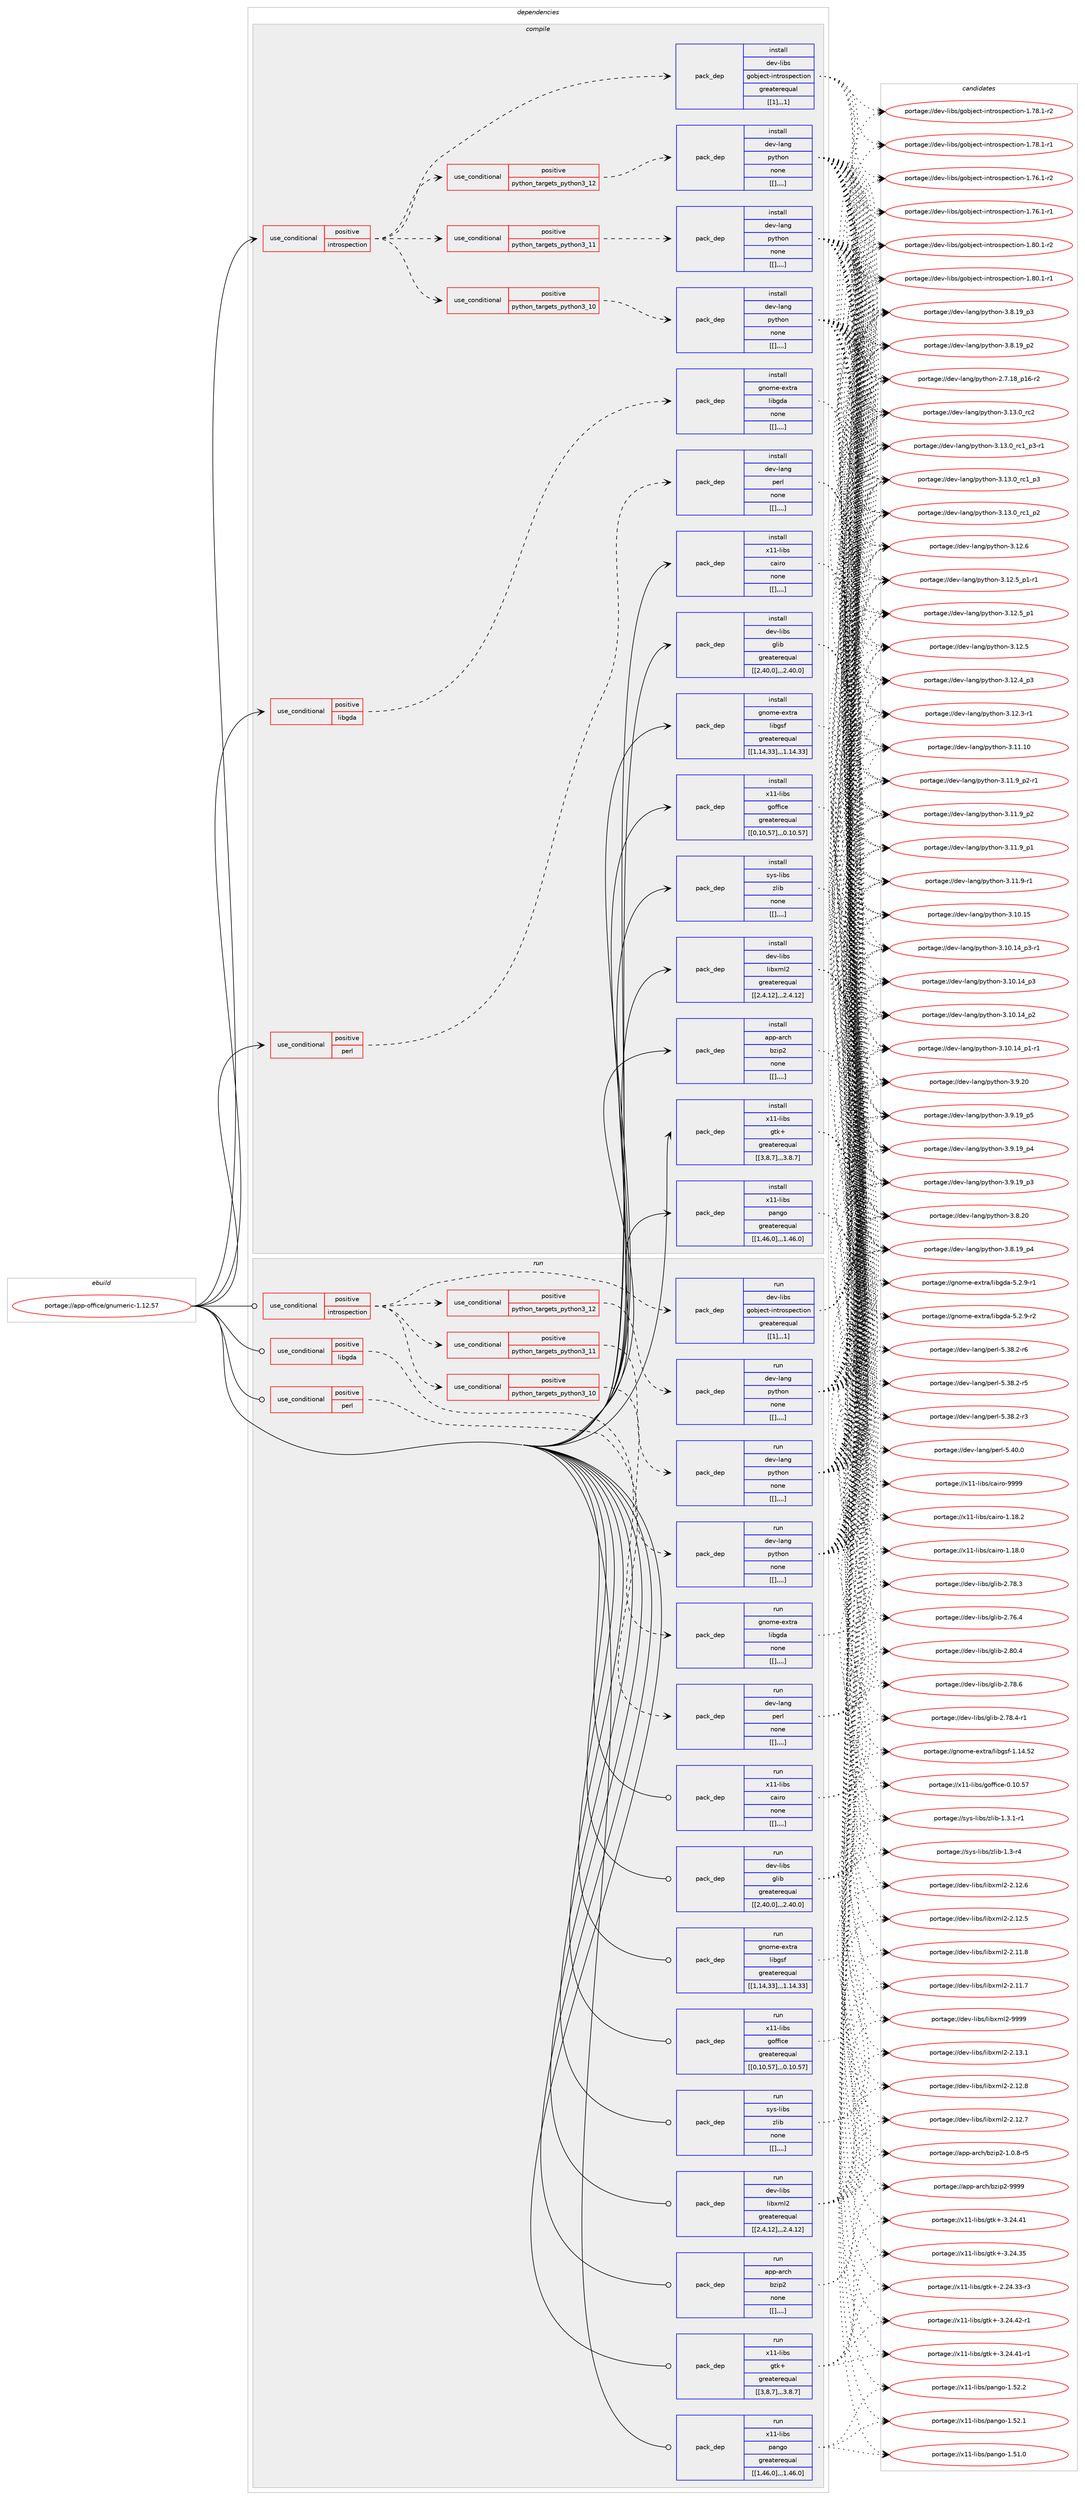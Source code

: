 digraph prolog {

# *************
# Graph options
# *************

newrank=true;
concentrate=true;
compound=true;
graph [rankdir=LR,fontname=Helvetica,fontsize=10,ranksep=1.5];#, ranksep=2.5, nodesep=0.2];
edge  [arrowhead=vee];
node  [fontname=Helvetica,fontsize=10];

# **********
# The ebuild
# **********

subgraph cluster_leftcol {
color=gray;
label=<<i>ebuild</i>>;
id [label="portage://app-office/gnumeric-1.12.57", color=red, width=4, href="../app-office/gnumeric-1.12.57.svg"];
}

# ****************
# The dependencies
# ****************

subgraph cluster_midcol {
color=gray;
label=<<i>dependencies</i>>;
subgraph cluster_compile {
fillcolor="#eeeeee";
style=filled;
label=<<i>compile</i>>;
subgraph cond13437 {
dependency46440 [label=<<TABLE BORDER="0" CELLBORDER="1" CELLSPACING="0" CELLPADDING="4"><TR><TD ROWSPAN="3" CELLPADDING="10">use_conditional</TD></TR><TR><TD>positive</TD></TR><TR><TD>introspection</TD></TR></TABLE>>, shape=none, color=red];
subgraph cond13438 {
dependency46441 [label=<<TABLE BORDER="0" CELLBORDER="1" CELLSPACING="0" CELLPADDING="4"><TR><TD ROWSPAN="3" CELLPADDING="10">use_conditional</TD></TR><TR><TD>positive</TD></TR><TR><TD>python_targets_python3_10</TD></TR></TABLE>>, shape=none, color=red];
subgraph pack32592 {
dependency46442 [label=<<TABLE BORDER="0" CELLBORDER="1" CELLSPACING="0" CELLPADDING="4" WIDTH="220"><TR><TD ROWSPAN="6" CELLPADDING="30">pack_dep</TD></TR><TR><TD WIDTH="110">install</TD></TR><TR><TD>dev-lang</TD></TR><TR><TD>python</TD></TR><TR><TD>none</TD></TR><TR><TD>[[],,,,]</TD></TR></TABLE>>, shape=none, color=blue];
}
dependency46441:e -> dependency46442:w [weight=20,style="dashed",arrowhead="vee"];
}
dependency46440:e -> dependency46441:w [weight=20,style="dashed",arrowhead="vee"];
subgraph cond13439 {
dependency46443 [label=<<TABLE BORDER="0" CELLBORDER="1" CELLSPACING="0" CELLPADDING="4"><TR><TD ROWSPAN="3" CELLPADDING="10">use_conditional</TD></TR><TR><TD>positive</TD></TR><TR><TD>python_targets_python3_11</TD></TR></TABLE>>, shape=none, color=red];
subgraph pack32593 {
dependency46444 [label=<<TABLE BORDER="0" CELLBORDER="1" CELLSPACING="0" CELLPADDING="4" WIDTH="220"><TR><TD ROWSPAN="6" CELLPADDING="30">pack_dep</TD></TR><TR><TD WIDTH="110">install</TD></TR><TR><TD>dev-lang</TD></TR><TR><TD>python</TD></TR><TR><TD>none</TD></TR><TR><TD>[[],,,,]</TD></TR></TABLE>>, shape=none, color=blue];
}
dependency46443:e -> dependency46444:w [weight=20,style="dashed",arrowhead="vee"];
}
dependency46440:e -> dependency46443:w [weight=20,style="dashed",arrowhead="vee"];
subgraph cond13440 {
dependency46445 [label=<<TABLE BORDER="0" CELLBORDER="1" CELLSPACING="0" CELLPADDING="4"><TR><TD ROWSPAN="3" CELLPADDING="10">use_conditional</TD></TR><TR><TD>positive</TD></TR><TR><TD>python_targets_python3_12</TD></TR></TABLE>>, shape=none, color=red];
subgraph pack32594 {
dependency46446 [label=<<TABLE BORDER="0" CELLBORDER="1" CELLSPACING="0" CELLPADDING="4" WIDTH="220"><TR><TD ROWSPAN="6" CELLPADDING="30">pack_dep</TD></TR><TR><TD WIDTH="110">install</TD></TR><TR><TD>dev-lang</TD></TR><TR><TD>python</TD></TR><TR><TD>none</TD></TR><TR><TD>[[],,,,]</TD></TR></TABLE>>, shape=none, color=blue];
}
dependency46445:e -> dependency46446:w [weight=20,style="dashed",arrowhead="vee"];
}
dependency46440:e -> dependency46445:w [weight=20,style="dashed",arrowhead="vee"];
subgraph pack32595 {
dependency46447 [label=<<TABLE BORDER="0" CELLBORDER="1" CELLSPACING="0" CELLPADDING="4" WIDTH="220"><TR><TD ROWSPAN="6" CELLPADDING="30">pack_dep</TD></TR><TR><TD WIDTH="110">install</TD></TR><TR><TD>dev-libs</TD></TR><TR><TD>gobject-introspection</TD></TR><TR><TD>greaterequal</TD></TR><TR><TD>[[1],,,1]</TD></TR></TABLE>>, shape=none, color=blue];
}
dependency46440:e -> dependency46447:w [weight=20,style="dashed",arrowhead="vee"];
}
id:e -> dependency46440:w [weight=20,style="solid",arrowhead="vee"];
subgraph cond13441 {
dependency46448 [label=<<TABLE BORDER="0" CELLBORDER="1" CELLSPACING="0" CELLPADDING="4"><TR><TD ROWSPAN="3" CELLPADDING="10">use_conditional</TD></TR><TR><TD>positive</TD></TR><TR><TD>libgda</TD></TR></TABLE>>, shape=none, color=red];
subgraph pack32596 {
dependency46449 [label=<<TABLE BORDER="0" CELLBORDER="1" CELLSPACING="0" CELLPADDING="4" WIDTH="220"><TR><TD ROWSPAN="6" CELLPADDING="30">pack_dep</TD></TR><TR><TD WIDTH="110">install</TD></TR><TR><TD>gnome-extra</TD></TR><TR><TD>libgda</TD></TR><TR><TD>none</TD></TR><TR><TD>[[],,,,]</TD></TR></TABLE>>, shape=none, color=blue];
}
dependency46448:e -> dependency46449:w [weight=20,style="dashed",arrowhead="vee"];
}
id:e -> dependency46448:w [weight=20,style="solid",arrowhead="vee"];
subgraph cond13442 {
dependency46450 [label=<<TABLE BORDER="0" CELLBORDER="1" CELLSPACING="0" CELLPADDING="4"><TR><TD ROWSPAN="3" CELLPADDING="10">use_conditional</TD></TR><TR><TD>positive</TD></TR><TR><TD>perl</TD></TR></TABLE>>, shape=none, color=red];
subgraph pack32597 {
dependency46451 [label=<<TABLE BORDER="0" CELLBORDER="1" CELLSPACING="0" CELLPADDING="4" WIDTH="220"><TR><TD ROWSPAN="6" CELLPADDING="30">pack_dep</TD></TR><TR><TD WIDTH="110">install</TD></TR><TR><TD>dev-lang</TD></TR><TR><TD>perl</TD></TR><TR><TD>none</TD></TR><TR><TD>[[],,,,]</TD></TR></TABLE>>, shape=none, color=blue];
}
dependency46450:e -> dependency46451:w [weight=20,style="dashed",arrowhead="vee"];
}
id:e -> dependency46450:w [weight=20,style="solid",arrowhead="vee"];
subgraph pack32598 {
dependency46452 [label=<<TABLE BORDER="0" CELLBORDER="1" CELLSPACING="0" CELLPADDING="4" WIDTH="220"><TR><TD ROWSPAN="6" CELLPADDING="30">pack_dep</TD></TR><TR><TD WIDTH="110">install</TD></TR><TR><TD>app-arch</TD></TR><TR><TD>bzip2</TD></TR><TR><TD>none</TD></TR><TR><TD>[[],,,,]</TD></TR></TABLE>>, shape=none, color=blue];
}
id:e -> dependency46452:w [weight=20,style="solid",arrowhead="vee"];
subgraph pack32599 {
dependency46453 [label=<<TABLE BORDER="0" CELLBORDER="1" CELLSPACING="0" CELLPADDING="4" WIDTH="220"><TR><TD ROWSPAN="6" CELLPADDING="30">pack_dep</TD></TR><TR><TD WIDTH="110">install</TD></TR><TR><TD>dev-libs</TD></TR><TR><TD>glib</TD></TR><TR><TD>greaterequal</TD></TR><TR><TD>[[2,40,0],,,2.40.0]</TD></TR></TABLE>>, shape=none, color=blue];
}
id:e -> dependency46453:w [weight=20,style="solid",arrowhead="vee"];
subgraph pack32600 {
dependency46454 [label=<<TABLE BORDER="0" CELLBORDER="1" CELLSPACING="0" CELLPADDING="4" WIDTH="220"><TR><TD ROWSPAN="6" CELLPADDING="30">pack_dep</TD></TR><TR><TD WIDTH="110">install</TD></TR><TR><TD>dev-libs</TD></TR><TR><TD>libxml2</TD></TR><TR><TD>greaterequal</TD></TR><TR><TD>[[2,4,12],,,2.4.12]</TD></TR></TABLE>>, shape=none, color=blue];
}
id:e -> dependency46454:w [weight=20,style="solid",arrowhead="vee"];
subgraph pack32601 {
dependency46455 [label=<<TABLE BORDER="0" CELLBORDER="1" CELLSPACING="0" CELLPADDING="4" WIDTH="220"><TR><TD ROWSPAN="6" CELLPADDING="30">pack_dep</TD></TR><TR><TD WIDTH="110">install</TD></TR><TR><TD>gnome-extra</TD></TR><TR><TD>libgsf</TD></TR><TR><TD>greaterequal</TD></TR><TR><TD>[[1,14,33],,,1.14.33]</TD></TR></TABLE>>, shape=none, color=blue];
}
id:e -> dependency46455:w [weight=20,style="solid",arrowhead="vee"];
subgraph pack32602 {
dependency46456 [label=<<TABLE BORDER="0" CELLBORDER="1" CELLSPACING="0" CELLPADDING="4" WIDTH="220"><TR><TD ROWSPAN="6" CELLPADDING="30">pack_dep</TD></TR><TR><TD WIDTH="110">install</TD></TR><TR><TD>sys-libs</TD></TR><TR><TD>zlib</TD></TR><TR><TD>none</TD></TR><TR><TD>[[],,,,]</TD></TR></TABLE>>, shape=none, color=blue];
}
id:e -> dependency46456:w [weight=20,style="solid",arrowhead="vee"];
subgraph pack32603 {
dependency46457 [label=<<TABLE BORDER="0" CELLBORDER="1" CELLSPACING="0" CELLPADDING="4" WIDTH="220"><TR><TD ROWSPAN="6" CELLPADDING="30">pack_dep</TD></TR><TR><TD WIDTH="110">install</TD></TR><TR><TD>x11-libs</TD></TR><TR><TD>cairo</TD></TR><TR><TD>none</TD></TR><TR><TD>[[],,,,]</TD></TR></TABLE>>, shape=none, color=blue];
}
id:e -> dependency46457:w [weight=20,style="solid",arrowhead="vee"];
subgraph pack32604 {
dependency46458 [label=<<TABLE BORDER="0" CELLBORDER="1" CELLSPACING="0" CELLPADDING="4" WIDTH="220"><TR><TD ROWSPAN="6" CELLPADDING="30">pack_dep</TD></TR><TR><TD WIDTH="110">install</TD></TR><TR><TD>x11-libs</TD></TR><TR><TD>goffice</TD></TR><TR><TD>greaterequal</TD></TR><TR><TD>[[0,10,57],,,0.10.57]</TD></TR></TABLE>>, shape=none, color=blue];
}
id:e -> dependency46458:w [weight=20,style="solid",arrowhead="vee"];
subgraph pack32605 {
dependency46459 [label=<<TABLE BORDER="0" CELLBORDER="1" CELLSPACING="0" CELLPADDING="4" WIDTH="220"><TR><TD ROWSPAN="6" CELLPADDING="30">pack_dep</TD></TR><TR><TD WIDTH="110">install</TD></TR><TR><TD>x11-libs</TD></TR><TR><TD>gtk+</TD></TR><TR><TD>greaterequal</TD></TR><TR><TD>[[3,8,7],,,3.8.7]</TD></TR></TABLE>>, shape=none, color=blue];
}
id:e -> dependency46459:w [weight=20,style="solid",arrowhead="vee"];
subgraph pack32606 {
dependency46460 [label=<<TABLE BORDER="0" CELLBORDER="1" CELLSPACING="0" CELLPADDING="4" WIDTH="220"><TR><TD ROWSPAN="6" CELLPADDING="30">pack_dep</TD></TR><TR><TD WIDTH="110">install</TD></TR><TR><TD>x11-libs</TD></TR><TR><TD>pango</TD></TR><TR><TD>greaterequal</TD></TR><TR><TD>[[1,46,0],,,1.46.0]</TD></TR></TABLE>>, shape=none, color=blue];
}
id:e -> dependency46460:w [weight=20,style="solid",arrowhead="vee"];
}
subgraph cluster_compileandrun {
fillcolor="#eeeeee";
style=filled;
label=<<i>compile and run</i>>;
}
subgraph cluster_run {
fillcolor="#eeeeee";
style=filled;
label=<<i>run</i>>;
subgraph cond13443 {
dependency46461 [label=<<TABLE BORDER="0" CELLBORDER="1" CELLSPACING="0" CELLPADDING="4"><TR><TD ROWSPAN="3" CELLPADDING="10">use_conditional</TD></TR><TR><TD>positive</TD></TR><TR><TD>introspection</TD></TR></TABLE>>, shape=none, color=red];
subgraph cond13444 {
dependency46462 [label=<<TABLE BORDER="0" CELLBORDER="1" CELLSPACING="0" CELLPADDING="4"><TR><TD ROWSPAN="3" CELLPADDING="10">use_conditional</TD></TR><TR><TD>positive</TD></TR><TR><TD>python_targets_python3_10</TD></TR></TABLE>>, shape=none, color=red];
subgraph pack32607 {
dependency46463 [label=<<TABLE BORDER="0" CELLBORDER="1" CELLSPACING="0" CELLPADDING="4" WIDTH="220"><TR><TD ROWSPAN="6" CELLPADDING="30">pack_dep</TD></TR><TR><TD WIDTH="110">run</TD></TR><TR><TD>dev-lang</TD></TR><TR><TD>python</TD></TR><TR><TD>none</TD></TR><TR><TD>[[],,,,]</TD></TR></TABLE>>, shape=none, color=blue];
}
dependency46462:e -> dependency46463:w [weight=20,style="dashed",arrowhead="vee"];
}
dependency46461:e -> dependency46462:w [weight=20,style="dashed",arrowhead="vee"];
subgraph cond13445 {
dependency46464 [label=<<TABLE BORDER="0" CELLBORDER="1" CELLSPACING="0" CELLPADDING="4"><TR><TD ROWSPAN="3" CELLPADDING="10">use_conditional</TD></TR><TR><TD>positive</TD></TR><TR><TD>python_targets_python3_11</TD></TR></TABLE>>, shape=none, color=red];
subgraph pack32608 {
dependency46465 [label=<<TABLE BORDER="0" CELLBORDER="1" CELLSPACING="0" CELLPADDING="4" WIDTH="220"><TR><TD ROWSPAN="6" CELLPADDING="30">pack_dep</TD></TR><TR><TD WIDTH="110">run</TD></TR><TR><TD>dev-lang</TD></TR><TR><TD>python</TD></TR><TR><TD>none</TD></TR><TR><TD>[[],,,,]</TD></TR></TABLE>>, shape=none, color=blue];
}
dependency46464:e -> dependency46465:w [weight=20,style="dashed",arrowhead="vee"];
}
dependency46461:e -> dependency46464:w [weight=20,style="dashed",arrowhead="vee"];
subgraph cond13446 {
dependency46466 [label=<<TABLE BORDER="0" CELLBORDER="1" CELLSPACING="0" CELLPADDING="4"><TR><TD ROWSPAN="3" CELLPADDING="10">use_conditional</TD></TR><TR><TD>positive</TD></TR><TR><TD>python_targets_python3_12</TD></TR></TABLE>>, shape=none, color=red];
subgraph pack32609 {
dependency46467 [label=<<TABLE BORDER="0" CELLBORDER="1" CELLSPACING="0" CELLPADDING="4" WIDTH="220"><TR><TD ROWSPAN="6" CELLPADDING="30">pack_dep</TD></TR><TR><TD WIDTH="110">run</TD></TR><TR><TD>dev-lang</TD></TR><TR><TD>python</TD></TR><TR><TD>none</TD></TR><TR><TD>[[],,,,]</TD></TR></TABLE>>, shape=none, color=blue];
}
dependency46466:e -> dependency46467:w [weight=20,style="dashed",arrowhead="vee"];
}
dependency46461:e -> dependency46466:w [weight=20,style="dashed",arrowhead="vee"];
subgraph pack32610 {
dependency46468 [label=<<TABLE BORDER="0" CELLBORDER="1" CELLSPACING="0" CELLPADDING="4" WIDTH="220"><TR><TD ROWSPAN="6" CELLPADDING="30">pack_dep</TD></TR><TR><TD WIDTH="110">run</TD></TR><TR><TD>dev-libs</TD></TR><TR><TD>gobject-introspection</TD></TR><TR><TD>greaterequal</TD></TR><TR><TD>[[1],,,1]</TD></TR></TABLE>>, shape=none, color=blue];
}
dependency46461:e -> dependency46468:w [weight=20,style="dashed",arrowhead="vee"];
}
id:e -> dependency46461:w [weight=20,style="solid",arrowhead="odot"];
subgraph cond13447 {
dependency46469 [label=<<TABLE BORDER="0" CELLBORDER="1" CELLSPACING="0" CELLPADDING="4"><TR><TD ROWSPAN="3" CELLPADDING="10">use_conditional</TD></TR><TR><TD>positive</TD></TR><TR><TD>libgda</TD></TR></TABLE>>, shape=none, color=red];
subgraph pack32611 {
dependency46470 [label=<<TABLE BORDER="0" CELLBORDER="1" CELLSPACING="0" CELLPADDING="4" WIDTH="220"><TR><TD ROWSPAN="6" CELLPADDING="30">pack_dep</TD></TR><TR><TD WIDTH="110">run</TD></TR><TR><TD>gnome-extra</TD></TR><TR><TD>libgda</TD></TR><TR><TD>none</TD></TR><TR><TD>[[],,,,]</TD></TR></TABLE>>, shape=none, color=blue];
}
dependency46469:e -> dependency46470:w [weight=20,style="dashed",arrowhead="vee"];
}
id:e -> dependency46469:w [weight=20,style="solid",arrowhead="odot"];
subgraph cond13448 {
dependency46471 [label=<<TABLE BORDER="0" CELLBORDER="1" CELLSPACING="0" CELLPADDING="4"><TR><TD ROWSPAN="3" CELLPADDING="10">use_conditional</TD></TR><TR><TD>positive</TD></TR><TR><TD>perl</TD></TR></TABLE>>, shape=none, color=red];
subgraph pack32612 {
dependency46472 [label=<<TABLE BORDER="0" CELLBORDER="1" CELLSPACING="0" CELLPADDING="4" WIDTH="220"><TR><TD ROWSPAN="6" CELLPADDING="30">pack_dep</TD></TR><TR><TD WIDTH="110">run</TD></TR><TR><TD>dev-lang</TD></TR><TR><TD>perl</TD></TR><TR><TD>none</TD></TR><TR><TD>[[],,,,]</TD></TR></TABLE>>, shape=none, color=blue];
}
dependency46471:e -> dependency46472:w [weight=20,style="dashed",arrowhead="vee"];
}
id:e -> dependency46471:w [weight=20,style="solid",arrowhead="odot"];
subgraph pack32613 {
dependency46473 [label=<<TABLE BORDER="0" CELLBORDER="1" CELLSPACING="0" CELLPADDING="4" WIDTH="220"><TR><TD ROWSPAN="6" CELLPADDING="30">pack_dep</TD></TR><TR><TD WIDTH="110">run</TD></TR><TR><TD>app-arch</TD></TR><TR><TD>bzip2</TD></TR><TR><TD>none</TD></TR><TR><TD>[[],,,,]</TD></TR></TABLE>>, shape=none, color=blue];
}
id:e -> dependency46473:w [weight=20,style="solid",arrowhead="odot"];
subgraph pack32614 {
dependency46474 [label=<<TABLE BORDER="0" CELLBORDER="1" CELLSPACING="0" CELLPADDING="4" WIDTH="220"><TR><TD ROWSPAN="6" CELLPADDING="30">pack_dep</TD></TR><TR><TD WIDTH="110">run</TD></TR><TR><TD>dev-libs</TD></TR><TR><TD>glib</TD></TR><TR><TD>greaterequal</TD></TR><TR><TD>[[2,40,0],,,2.40.0]</TD></TR></TABLE>>, shape=none, color=blue];
}
id:e -> dependency46474:w [weight=20,style="solid",arrowhead="odot"];
subgraph pack32615 {
dependency46475 [label=<<TABLE BORDER="0" CELLBORDER="1" CELLSPACING="0" CELLPADDING="4" WIDTH="220"><TR><TD ROWSPAN="6" CELLPADDING="30">pack_dep</TD></TR><TR><TD WIDTH="110">run</TD></TR><TR><TD>dev-libs</TD></TR><TR><TD>libxml2</TD></TR><TR><TD>greaterequal</TD></TR><TR><TD>[[2,4,12],,,2.4.12]</TD></TR></TABLE>>, shape=none, color=blue];
}
id:e -> dependency46475:w [weight=20,style="solid",arrowhead="odot"];
subgraph pack32616 {
dependency46476 [label=<<TABLE BORDER="0" CELLBORDER="1" CELLSPACING="0" CELLPADDING="4" WIDTH="220"><TR><TD ROWSPAN="6" CELLPADDING="30">pack_dep</TD></TR><TR><TD WIDTH="110">run</TD></TR><TR><TD>gnome-extra</TD></TR><TR><TD>libgsf</TD></TR><TR><TD>greaterequal</TD></TR><TR><TD>[[1,14,33],,,1.14.33]</TD></TR></TABLE>>, shape=none, color=blue];
}
id:e -> dependency46476:w [weight=20,style="solid",arrowhead="odot"];
subgraph pack32617 {
dependency46477 [label=<<TABLE BORDER="0" CELLBORDER="1" CELLSPACING="0" CELLPADDING="4" WIDTH="220"><TR><TD ROWSPAN="6" CELLPADDING="30">pack_dep</TD></TR><TR><TD WIDTH="110">run</TD></TR><TR><TD>sys-libs</TD></TR><TR><TD>zlib</TD></TR><TR><TD>none</TD></TR><TR><TD>[[],,,,]</TD></TR></TABLE>>, shape=none, color=blue];
}
id:e -> dependency46477:w [weight=20,style="solid",arrowhead="odot"];
subgraph pack32618 {
dependency46478 [label=<<TABLE BORDER="0" CELLBORDER="1" CELLSPACING="0" CELLPADDING="4" WIDTH="220"><TR><TD ROWSPAN="6" CELLPADDING="30">pack_dep</TD></TR><TR><TD WIDTH="110">run</TD></TR><TR><TD>x11-libs</TD></TR><TR><TD>cairo</TD></TR><TR><TD>none</TD></TR><TR><TD>[[],,,,]</TD></TR></TABLE>>, shape=none, color=blue];
}
id:e -> dependency46478:w [weight=20,style="solid",arrowhead="odot"];
subgraph pack32619 {
dependency46479 [label=<<TABLE BORDER="0" CELLBORDER="1" CELLSPACING="0" CELLPADDING="4" WIDTH="220"><TR><TD ROWSPAN="6" CELLPADDING="30">pack_dep</TD></TR><TR><TD WIDTH="110">run</TD></TR><TR><TD>x11-libs</TD></TR><TR><TD>goffice</TD></TR><TR><TD>greaterequal</TD></TR><TR><TD>[[0,10,57],,,0.10.57]</TD></TR></TABLE>>, shape=none, color=blue];
}
id:e -> dependency46479:w [weight=20,style="solid",arrowhead="odot"];
subgraph pack32620 {
dependency46480 [label=<<TABLE BORDER="0" CELLBORDER="1" CELLSPACING="0" CELLPADDING="4" WIDTH="220"><TR><TD ROWSPAN="6" CELLPADDING="30">pack_dep</TD></TR><TR><TD WIDTH="110">run</TD></TR><TR><TD>x11-libs</TD></TR><TR><TD>gtk+</TD></TR><TR><TD>greaterequal</TD></TR><TR><TD>[[3,8,7],,,3.8.7]</TD></TR></TABLE>>, shape=none, color=blue];
}
id:e -> dependency46480:w [weight=20,style="solid",arrowhead="odot"];
subgraph pack32621 {
dependency46481 [label=<<TABLE BORDER="0" CELLBORDER="1" CELLSPACING="0" CELLPADDING="4" WIDTH="220"><TR><TD ROWSPAN="6" CELLPADDING="30">pack_dep</TD></TR><TR><TD WIDTH="110">run</TD></TR><TR><TD>x11-libs</TD></TR><TR><TD>pango</TD></TR><TR><TD>greaterequal</TD></TR><TR><TD>[[1,46,0],,,1.46.0]</TD></TR></TABLE>>, shape=none, color=blue];
}
id:e -> dependency46481:w [weight=20,style="solid",arrowhead="odot"];
}
}

# **************
# The candidates
# **************

subgraph cluster_choices {
rank=same;
color=gray;
label=<<i>candidates</i>>;

subgraph choice32592 {
color=black;
nodesep=1;
choice10010111845108971101034711212111610411111045514649514648951149950 [label="portage://dev-lang/python-3.13.0_rc2", color=red, width=4,href="../dev-lang/python-3.13.0_rc2.svg"];
choice1001011184510897110103471121211161041111104551464951464895114994995112514511449 [label="portage://dev-lang/python-3.13.0_rc1_p3-r1", color=red, width=4,href="../dev-lang/python-3.13.0_rc1_p3-r1.svg"];
choice100101118451089711010347112121116104111110455146495146489511499499511251 [label="portage://dev-lang/python-3.13.0_rc1_p3", color=red, width=4,href="../dev-lang/python-3.13.0_rc1_p3.svg"];
choice100101118451089711010347112121116104111110455146495146489511499499511250 [label="portage://dev-lang/python-3.13.0_rc1_p2", color=red, width=4,href="../dev-lang/python-3.13.0_rc1_p2.svg"];
choice10010111845108971101034711212111610411111045514649504654 [label="portage://dev-lang/python-3.12.6", color=red, width=4,href="../dev-lang/python-3.12.6.svg"];
choice1001011184510897110103471121211161041111104551464950465395112494511449 [label="portage://dev-lang/python-3.12.5_p1-r1", color=red, width=4,href="../dev-lang/python-3.12.5_p1-r1.svg"];
choice100101118451089711010347112121116104111110455146495046539511249 [label="portage://dev-lang/python-3.12.5_p1", color=red, width=4,href="../dev-lang/python-3.12.5_p1.svg"];
choice10010111845108971101034711212111610411111045514649504653 [label="portage://dev-lang/python-3.12.5", color=red, width=4,href="../dev-lang/python-3.12.5.svg"];
choice100101118451089711010347112121116104111110455146495046529511251 [label="portage://dev-lang/python-3.12.4_p3", color=red, width=4,href="../dev-lang/python-3.12.4_p3.svg"];
choice100101118451089711010347112121116104111110455146495046514511449 [label="portage://dev-lang/python-3.12.3-r1", color=red, width=4,href="../dev-lang/python-3.12.3-r1.svg"];
choice1001011184510897110103471121211161041111104551464949464948 [label="portage://dev-lang/python-3.11.10", color=red, width=4,href="../dev-lang/python-3.11.10.svg"];
choice1001011184510897110103471121211161041111104551464949465795112504511449 [label="portage://dev-lang/python-3.11.9_p2-r1", color=red, width=4,href="../dev-lang/python-3.11.9_p2-r1.svg"];
choice100101118451089711010347112121116104111110455146494946579511250 [label="portage://dev-lang/python-3.11.9_p2", color=red, width=4,href="../dev-lang/python-3.11.9_p2.svg"];
choice100101118451089711010347112121116104111110455146494946579511249 [label="portage://dev-lang/python-3.11.9_p1", color=red, width=4,href="../dev-lang/python-3.11.9_p1.svg"];
choice100101118451089711010347112121116104111110455146494946574511449 [label="portage://dev-lang/python-3.11.9-r1", color=red, width=4,href="../dev-lang/python-3.11.9-r1.svg"];
choice1001011184510897110103471121211161041111104551464948464953 [label="portage://dev-lang/python-3.10.15", color=red, width=4,href="../dev-lang/python-3.10.15.svg"];
choice100101118451089711010347112121116104111110455146494846495295112514511449 [label="portage://dev-lang/python-3.10.14_p3-r1", color=red, width=4,href="../dev-lang/python-3.10.14_p3-r1.svg"];
choice10010111845108971101034711212111610411111045514649484649529511251 [label="portage://dev-lang/python-3.10.14_p3", color=red, width=4,href="../dev-lang/python-3.10.14_p3.svg"];
choice10010111845108971101034711212111610411111045514649484649529511250 [label="portage://dev-lang/python-3.10.14_p2", color=red, width=4,href="../dev-lang/python-3.10.14_p2.svg"];
choice100101118451089711010347112121116104111110455146494846495295112494511449 [label="portage://dev-lang/python-3.10.14_p1-r1", color=red, width=4,href="../dev-lang/python-3.10.14_p1-r1.svg"];
choice10010111845108971101034711212111610411111045514657465048 [label="portage://dev-lang/python-3.9.20", color=red, width=4,href="../dev-lang/python-3.9.20.svg"];
choice100101118451089711010347112121116104111110455146574649579511253 [label="portage://dev-lang/python-3.9.19_p5", color=red, width=4,href="../dev-lang/python-3.9.19_p5.svg"];
choice100101118451089711010347112121116104111110455146574649579511252 [label="portage://dev-lang/python-3.9.19_p4", color=red, width=4,href="../dev-lang/python-3.9.19_p4.svg"];
choice100101118451089711010347112121116104111110455146574649579511251 [label="portage://dev-lang/python-3.9.19_p3", color=red, width=4,href="../dev-lang/python-3.9.19_p3.svg"];
choice10010111845108971101034711212111610411111045514656465048 [label="portage://dev-lang/python-3.8.20", color=red, width=4,href="../dev-lang/python-3.8.20.svg"];
choice100101118451089711010347112121116104111110455146564649579511252 [label="portage://dev-lang/python-3.8.19_p4", color=red, width=4,href="../dev-lang/python-3.8.19_p4.svg"];
choice100101118451089711010347112121116104111110455146564649579511251 [label="portage://dev-lang/python-3.8.19_p3", color=red, width=4,href="../dev-lang/python-3.8.19_p3.svg"];
choice100101118451089711010347112121116104111110455146564649579511250 [label="portage://dev-lang/python-3.8.19_p2", color=red, width=4,href="../dev-lang/python-3.8.19_p2.svg"];
choice100101118451089711010347112121116104111110455046554649569511249544511450 [label="portage://dev-lang/python-2.7.18_p16-r2", color=red, width=4,href="../dev-lang/python-2.7.18_p16-r2.svg"];
dependency46442:e -> choice10010111845108971101034711212111610411111045514649514648951149950:w [style=dotted,weight="100"];
dependency46442:e -> choice1001011184510897110103471121211161041111104551464951464895114994995112514511449:w [style=dotted,weight="100"];
dependency46442:e -> choice100101118451089711010347112121116104111110455146495146489511499499511251:w [style=dotted,weight="100"];
dependency46442:e -> choice100101118451089711010347112121116104111110455146495146489511499499511250:w [style=dotted,weight="100"];
dependency46442:e -> choice10010111845108971101034711212111610411111045514649504654:w [style=dotted,weight="100"];
dependency46442:e -> choice1001011184510897110103471121211161041111104551464950465395112494511449:w [style=dotted,weight="100"];
dependency46442:e -> choice100101118451089711010347112121116104111110455146495046539511249:w [style=dotted,weight="100"];
dependency46442:e -> choice10010111845108971101034711212111610411111045514649504653:w [style=dotted,weight="100"];
dependency46442:e -> choice100101118451089711010347112121116104111110455146495046529511251:w [style=dotted,weight="100"];
dependency46442:e -> choice100101118451089711010347112121116104111110455146495046514511449:w [style=dotted,weight="100"];
dependency46442:e -> choice1001011184510897110103471121211161041111104551464949464948:w [style=dotted,weight="100"];
dependency46442:e -> choice1001011184510897110103471121211161041111104551464949465795112504511449:w [style=dotted,weight="100"];
dependency46442:e -> choice100101118451089711010347112121116104111110455146494946579511250:w [style=dotted,weight="100"];
dependency46442:e -> choice100101118451089711010347112121116104111110455146494946579511249:w [style=dotted,weight="100"];
dependency46442:e -> choice100101118451089711010347112121116104111110455146494946574511449:w [style=dotted,weight="100"];
dependency46442:e -> choice1001011184510897110103471121211161041111104551464948464953:w [style=dotted,weight="100"];
dependency46442:e -> choice100101118451089711010347112121116104111110455146494846495295112514511449:w [style=dotted,weight="100"];
dependency46442:e -> choice10010111845108971101034711212111610411111045514649484649529511251:w [style=dotted,weight="100"];
dependency46442:e -> choice10010111845108971101034711212111610411111045514649484649529511250:w [style=dotted,weight="100"];
dependency46442:e -> choice100101118451089711010347112121116104111110455146494846495295112494511449:w [style=dotted,weight="100"];
dependency46442:e -> choice10010111845108971101034711212111610411111045514657465048:w [style=dotted,weight="100"];
dependency46442:e -> choice100101118451089711010347112121116104111110455146574649579511253:w [style=dotted,weight="100"];
dependency46442:e -> choice100101118451089711010347112121116104111110455146574649579511252:w [style=dotted,weight="100"];
dependency46442:e -> choice100101118451089711010347112121116104111110455146574649579511251:w [style=dotted,weight="100"];
dependency46442:e -> choice10010111845108971101034711212111610411111045514656465048:w [style=dotted,weight="100"];
dependency46442:e -> choice100101118451089711010347112121116104111110455146564649579511252:w [style=dotted,weight="100"];
dependency46442:e -> choice100101118451089711010347112121116104111110455146564649579511251:w [style=dotted,weight="100"];
dependency46442:e -> choice100101118451089711010347112121116104111110455146564649579511250:w [style=dotted,weight="100"];
dependency46442:e -> choice100101118451089711010347112121116104111110455046554649569511249544511450:w [style=dotted,weight="100"];
}
subgraph choice32593 {
color=black;
nodesep=1;
choice10010111845108971101034711212111610411111045514649514648951149950 [label="portage://dev-lang/python-3.13.0_rc2", color=red, width=4,href="../dev-lang/python-3.13.0_rc2.svg"];
choice1001011184510897110103471121211161041111104551464951464895114994995112514511449 [label="portage://dev-lang/python-3.13.0_rc1_p3-r1", color=red, width=4,href="../dev-lang/python-3.13.0_rc1_p3-r1.svg"];
choice100101118451089711010347112121116104111110455146495146489511499499511251 [label="portage://dev-lang/python-3.13.0_rc1_p3", color=red, width=4,href="../dev-lang/python-3.13.0_rc1_p3.svg"];
choice100101118451089711010347112121116104111110455146495146489511499499511250 [label="portage://dev-lang/python-3.13.0_rc1_p2", color=red, width=4,href="../dev-lang/python-3.13.0_rc1_p2.svg"];
choice10010111845108971101034711212111610411111045514649504654 [label="portage://dev-lang/python-3.12.6", color=red, width=4,href="../dev-lang/python-3.12.6.svg"];
choice1001011184510897110103471121211161041111104551464950465395112494511449 [label="portage://dev-lang/python-3.12.5_p1-r1", color=red, width=4,href="../dev-lang/python-3.12.5_p1-r1.svg"];
choice100101118451089711010347112121116104111110455146495046539511249 [label="portage://dev-lang/python-3.12.5_p1", color=red, width=4,href="../dev-lang/python-3.12.5_p1.svg"];
choice10010111845108971101034711212111610411111045514649504653 [label="portage://dev-lang/python-3.12.5", color=red, width=4,href="../dev-lang/python-3.12.5.svg"];
choice100101118451089711010347112121116104111110455146495046529511251 [label="portage://dev-lang/python-3.12.4_p3", color=red, width=4,href="../dev-lang/python-3.12.4_p3.svg"];
choice100101118451089711010347112121116104111110455146495046514511449 [label="portage://dev-lang/python-3.12.3-r1", color=red, width=4,href="../dev-lang/python-3.12.3-r1.svg"];
choice1001011184510897110103471121211161041111104551464949464948 [label="portage://dev-lang/python-3.11.10", color=red, width=4,href="../dev-lang/python-3.11.10.svg"];
choice1001011184510897110103471121211161041111104551464949465795112504511449 [label="portage://dev-lang/python-3.11.9_p2-r1", color=red, width=4,href="../dev-lang/python-3.11.9_p2-r1.svg"];
choice100101118451089711010347112121116104111110455146494946579511250 [label="portage://dev-lang/python-3.11.9_p2", color=red, width=4,href="../dev-lang/python-3.11.9_p2.svg"];
choice100101118451089711010347112121116104111110455146494946579511249 [label="portage://dev-lang/python-3.11.9_p1", color=red, width=4,href="../dev-lang/python-3.11.9_p1.svg"];
choice100101118451089711010347112121116104111110455146494946574511449 [label="portage://dev-lang/python-3.11.9-r1", color=red, width=4,href="../dev-lang/python-3.11.9-r1.svg"];
choice1001011184510897110103471121211161041111104551464948464953 [label="portage://dev-lang/python-3.10.15", color=red, width=4,href="../dev-lang/python-3.10.15.svg"];
choice100101118451089711010347112121116104111110455146494846495295112514511449 [label="portage://dev-lang/python-3.10.14_p3-r1", color=red, width=4,href="../dev-lang/python-3.10.14_p3-r1.svg"];
choice10010111845108971101034711212111610411111045514649484649529511251 [label="portage://dev-lang/python-3.10.14_p3", color=red, width=4,href="../dev-lang/python-3.10.14_p3.svg"];
choice10010111845108971101034711212111610411111045514649484649529511250 [label="portage://dev-lang/python-3.10.14_p2", color=red, width=4,href="../dev-lang/python-3.10.14_p2.svg"];
choice100101118451089711010347112121116104111110455146494846495295112494511449 [label="portage://dev-lang/python-3.10.14_p1-r1", color=red, width=4,href="../dev-lang/python-3.10.14_p1-r1.svg"];
choice10010111845108971101034711212111610411111045514657465048 [label="portage://dev-lang/python-3.9.20", color=red, width=4,href="../dev-lang/python-3.9.20.svg"];
choice100101118451089711010347112121116104111110455146574649579511253 [label="portage://dev-lang/python-3.9.19_p5", color=red, width=4,href="../dev-lang/python-3.9.19_p5.svg"];
choice100101118451089711010347112121116104111110455146574649579511252 [label="portage://dev-lang/python-3.9.19_p4", color=red, width=4,href="../dev-lang/python-3.9.19_p4.svg"];
choice100101118451089711010347112121116104111110455146574649579511251 [label="portage://dev-lang/python-3.9.19_p3", color=red, width=4,href="../dev-lang/python-3.9.19_p3.svg"];
choice10010111845108971101034711212111610411111045514656465048 [label="portage://dev-lang/python-3.8.20", color=red, width=4,href="../dev-lang/python-3.8.20.svg"];
choice100101118451089711010347112121116104111110455146564649579511252 [label="portage://dev-lang/python-3.8.19_p4", color=red, width=4,href="../dev-lang/python-3.8.19_p4.svg"];
choice100101118451089711010347112121116104111110455146564649579511251 [label="portage://dev-lang/python-3.8.19_p3", color=red, width=4,href="../dev-lang/python-3.8.19_p3.svg"];
choice100101118451089711010347112121116104111110455146564649579511250 [label="portage://dev-lang/python-3.8.19_p2", color=red, width=4,href="../dev-lang/python-3.8.19_p2.svg"];
choice100101118451089711010347112121116104111110455046554649569511249544511450 [label="portage://dev-lang/python-2.7.18_p16-r2", color=red, width=4,href="../dev-lang/python-2.7.18_p16-r2.svg"];
dependency46444:e -> choice10010111845108971101034711212111610411111045514649514648951149950:w [style=dotted,weight="100"];
dependency46444:e -> choice1001011184510897110103471121211161041111104551464951464895114994995112514511449:w [style=dotted,weight="100"];
dependency46444:e -> choice100101118451089711010347112121116104111110455146495146489511499499511251:w [style=dotted,weight="100"];
dependency46444:e -> choice100101118451089711010347112121116104111110455146495146489511499499511250:w [style=dotted,weight="100"];
dependency46444:e -> choice10010111845108971101034711212111610411111045514649504654:w [style=dotted,weight="100"];
dependency46444:e -> choice1001011184510897110103471121211161041111104551464950465395112494511449:w [style=dotted,weight="100"];
dependency46444:e -> choice100101118451089711010347112121116104111110455146495046539511249:w [style=dotted,weight="100"];
dependency46444:e -> choice10010111845108971101034711212111610411111045514649504653:w [style=dotted,weight="100"];
dependency46444:e -> choice100101118451089711010347112121116104111110455146495046529511251:w [style=dotted,weight="100"];
dependency46444:e -> choice100101118451089711010347112121116104111110455146495046514511449:w [style=dotted,weight="100"];
dependency46444:e -> choice1001011184510897110103471121211161041111104551464949464948:w [style=dotted,weight="100"];
dependency46444:e -> choice1001011184510897110103471121211161041111104551464949465795112504511449:w [style=dotted,weight="100"];
dependency46444:e -> choice100101118451089711010347112121116104111110455146494946579511250:w [style=dotted,weight="100"];
dependency46444:e -> choice100101118451089711010347112121116104111110455146494946579511249:w [style=dotted,weight="100"];
dependency46444:e -> choice100101118451089711010347112121116104111110455146494946574511449:w [style=dotted,weight="100"];
dependency46444:e -> choice1001011184510897110103471121211161041111104551464948464953:w [style=dotted,weight="100"];
dependency46444:e -> choice100101118451089711010347112121116104111110455146494846495295112514511449:w [style=dotted,weight="100"];
dependency46444:e -> choice10010111845108971101034711212111610411111045514649484649529511251:w [style=dotted,weight="100"];
dependency46444:e -> choice10010111845108971101034711212111610411111045514649484649529511250:w [style=dotted,weight="100"];
dependency46444:e -> choice100101118451089711010347112121116104111110455146494846495295112494511449:w [style=dotted,weight="100"];
dependency46444:e -> choice10010111845108971101034711212111610411111045514657465048:w [style=dotted,weight="100"];
dependency46444:e -> choice100101118451089711010347112121116104111110455146574649579511253:w [style=dotted,weight="100"];
dependency46444:e -> choice100101118451089711010347112121116104111110455146574649579511252:w [style=dotted,weight="100"];
dependency46444:e -> choice100101118451089711010347112121116104111110455146574649579511251:w [style=dotted,weight="100"];
dependency46444:e -> choice10010111845108971101034711212111610411111045514656465048:w [style=dotted,weight="100"];
dependency46444:e -> choice100101118451089711010347112121116104111110455146564649579511252:w [style=dotted,weight="100"];
dependency46444:e -> choice100101118451089711010347112121116104111110455146564649579511251:w [style=dotted,weight="100"];
dependency46444:e -> choice100101118451089711010347112121116104111110455146564649579511250:w [style=dotted,weight="100"];
dependency46444:e -> choice100101118451089711010347112121116104111110455046554649569511249544511450:w [style=dotted,weight="100"];
}
subgraph choice32594 {
color=black;
nodesep=1;
choice10010111845108971101034711212111610411111045514649514648951149950 [label="portage://dev-lang/python-3.13.0_rc2", color=red, width=4,href="../dev-lang/python-3.13.0_rc2.svg"];
choice1001011184510897110103471121211161041111104551464951464895114994995112514511449 [label="portage://dev-lang/python-3.13.0_rc1_p3-r1", color=red, width=4,href="../dev-lang/python-3.13.0_rc1_p3-r1.svg"];
choice100101118451089711010347112121116104111110455146495146489511499499511251 [label="portage://dev-lang/python-3.13.0_rc1_p3", color=red, width=4,href="../dev-lang/python-3.13.0_rc1_p3.svg"];
choice100101118451089711010347112121116104111110455146495146489511499499511250 [label="portage://dev-lang/python-3.13.0_rc1_p2", color=red, width=4,href="../dev-lang/python-3.13.0_rc1_p2.svg"];
choice10010111845108971101034711212111610411111045514649504654 [label="portage://dev-lang/python-3.12.6", color=red, width=4,href="../dev-lang/python-3.12.6.svg"];
choice1001011184510897110103471121211161041111104551464950465395112494511449 [label="portage://dev-lang/python-3.12.5_p1-r1", color=red, width=4,href="../dev-lang/python-3.12.5_p1-r1.svg"];
choice100101118451089711010347112121116104111110455146495046539511249 [label="portage://dev-lang/python-3.12.5_p1", color=red, width=4,href="../dev-lang/python-3.12.5_p1.svg"];
choice10010111845108971101034711212111610411111045514649504653 [label="portage://dev-lang/python-3.12.5", color=red, width=4,href="../dev-lang/python-3.12.5.svg"];
choice100101118451089711010347112121116104111110455146495046529511251 [label="portage://dev-lang/python-3.12.4_p3", color=red, width=4,href="../dev-lang/python-3.12.4_p3.svg"];
choice100101118451089711010347112121116104111110455146495046514511449 [label="portage://dev-lang/python-3.12.3-r1", color=red, width=4,href="../dev-lang/python-3.12.3-r1.svg"];
choice1001011184510897110103471121211161041111104551464949464948 [label="portage://dev-lang/python-3.11.10", color=red, width=4,href="../dev-lang/python-3.11.10.svg"];
choice1001011184510897110103471121211161041111104551464949465795112504511449 [label="portage://dev-lang/python-3.11.9_p2-r1", color=red, width=4,href="../dev-lang/python-3.11.9_p2-r1.svg"];
choice100101118451089711010347112121116104111110455146494946579511250 [label="portage://dev-lang/python-3.11.9_p2", color=red, width=4,href="../dev-lang/python-3.11.9_p2.svg"];
choice100101118451089711010347112121116104111110455146494946579511249 [label="portage://dev-lang/python-3.11.9_p1", color=red, width=4,href="../dev-lang/python-3.11.9_p1.svg"];
choice100101118451089711010347112121116104111110455146494946574511449 [label="portage://dev-lang/python-3.11.9-r1", color=red, width=4,href="../dev-lang/python-3.11.9-r1.svg"];
choice1001011184510897110103471121211161041111104551464948464953 [label="portage://dev-lang/python-3.10.15", color=red, width=4,href="../dev-lang/python-3.10.15.svg"];
choice100101118451089711010347112121116104111110455146494846495295112514511449 [label="portage://dev-lang/python-3.10.14_p3-r1", color=red, width=4,href="../dev-lang/python-3.10.14_p3-r1.svg"];
choice10010111845108971101034711212111610411111045514649484649529511251 [label="portage://dev-lang/python-3.10.14_p3", color=red, width=4,href="../dev-lang/python-3.10.14_p3.svg"];
choice10010111845108971101034711212111610411111045514649484649529511250 [label="portage://dev-lang/python-3.10.14_p2", color=red, width=4,href="../dev-lang/python-3.10.14_p2.svg"];
choice100101118451089711010347112121116104111110455146494846495295112494511449 [label="portage://dev-lang/python-3.10.14_p1-r1", color=red, width=4,href="../dev-lang/python-3.10.14_p1-r1.svg"];
choice10010111845108971101034711212111610411111045514657465048 [label="portage://dev-lang/python-3.9.20", color=red, width=4,href="../dev-lang/python-3.9.20.svg"];
choice100101118451089711010347112121116104111110455146574649579511253 [label="portage://dev-lang/python-3.9.19_p5", color=red, width=4,href="../dev-lang/python-3.9.19_p5.svg"];
choice100101118451089711010347112121116104111110455146574649579511252 [label="portage://dev-lang/python-3.9.19_p4", color=red, width=4,href="../dev-lang/python-3.9.19_p4.svg"];
choice100101118451089711010347112121116104111110455146574649579511251 [label="portage://dev-lang/python-3.9.19_p3", color=red, width=4,href="../dev-lang/python-3.9.19_p3.svg"];
choice10010111845108971101034711212111610411111045514656465048 [label="portage://dev-lang/python-3.8.20", color=red, width=4,href="../dev-lang/python-3.8.20.svg"];
choice100101118451089711010347112121116104111110455146564649579511252 [label="portage://dev-lang/python-3.8.19_p4", color=red, width=4,href="../dev-lang/python-3.8.19_p4.svg"];
choice100101118451089711010347112121116104111110455146564649579511251 [label="portage://dev-lang/python-3.8.19_p3", color=red, width=4,href="../dev-lang/python-3.8.19_p3.svg"];
choice100101118451089711010347112121116104111110455146564649579511250 [label="portage://dev-lang/python-3.8.19_p2", color=red, width=4,href="../dev-lang/python-3.8.19_p2.svg"];
choice100101118451089711010347112121116104111110455046554649569511249544511450 [label="portage://dev-lang/python-2.7.18_p16-r2", color=red, width=4,href="../dev-lang/python-2.7.18_p16-r2.svg"];
dependency46446:e -> choice10010111845108971101034711212111610411111045514649514648951149950:w [style=dotted,weight="100"];
dependency46446:e -> choice1001011184510897110103471121211161041111104551464951464895114994995112514511449:w [style=dotted,weight="100"];
dependency46446:e -> choice100101118451089711010347112121116104111110455146495146489511499499511251:w [style=dotted,weight="100"];
dependency46446:e -> choice100101118451089711010347112121116104111110455146495146489511499499511250:w [style=dotted,weight="100"];
dependency46446:e -> choice10010111845108971101034711212111610411111045514649504654:w [style=dotted,weight="100"];
dependency46446:e -> choice1001011184510897110103471121211161041111104551464950465395112494511449:w [style=dotted,weight="100"];
dependency46446:e -> choice100101118451089711010347112121116104111110455146495046539511249:w [style=dotted,weight="100"];
dependency46446:e -> choice10010111845108971101034711212111610411111045514649504653:w [style=dotted,weight="100"];
dependency46446:e -> choice100101118451089711010347112121116104111110455146495046529511251:w [style=dotted,weight="100"];
dependency46446:e -> choice100101118451089711010347112121116104111110455146495046514511449:w [style=dotted,weight="100"];
dependency46446:e -> choice1001011184510897110103471121211161041111104551464949464948:w [style=dotted,weight="100"];
dependency46446:e -> choice1001011184510897110103471121211161041111104551464949465795112504511449:w [style=dotted,weight="100"];
dependency46446:e -> choice100101118451089711010347112121116104111110455146494946579511250:w [style=dotted,weight="100"];
dependency46446:e -> choice100101118451089711010347112121116104111110455146494946579511249:w [style=dotted,weight="100"];
dependency46446:e -> choice100101118451089711010347112121116104111110455146494946574511449:w [style=dotted,weight="100"];
dependency46446:e -> choice1001011184510897110103471121211161041111104551464948464953:w [style=dotted,weight="100"];
dependency46446:e -> choice100101118451089711010347112121116104111110455146494846495295112514511449:w [style=dotted,weight="100"];
dependency46446:e -> choice10010111845108971101034711212111610411111045514649484649529511251:w [style=dotted,weight="100"];
dependency46446:e -> choice10010111845108971101034711212111610411111045514649484649529511250:w [style=dotted,weight="100"];
dependency46446:e -> choice100101118451089711010347112121116104111110455146494846495295112494511449:w [style=dotted,weight="100"];
dependency46446:e -> choice10010111845108971101034711212111610411111045514657465048:w [style=dotted,weight="100"];
dependency46446:e -> choice100101118451089711010347112121116104111110455146574649579511253:w [style=dotted,weight="100"];
dependency46446:e -> choice100101118451089711010347112121116104111110455146574649579511252:w [style=dotted,weight="100"];
dependency46446:e -> choice100101118451089711010347112121116104111110455146574649579511251:w [style=dotted,weight="100"];
dependency46446:e -> choice10010111845108971101034711212111610411111045514656465048:w [style=dotted,weight="100"];
dependency46446:e -> choice100101118451089711010347112121116104111110455146564649579511252:w [style=dotted,weight="100"];
dependency46446:e -> choice100101118451089711010347112121116104111110455146564649579511251:w [style=dotted,weight="100"];
dependency46446:e -> choice100101118451089711010347112121116104111110455146564649579511250:w [style=dotted,weight="100"];
dependency46446:e -> choice100101118451089711010347112121116104111110455046554649569511249544511450:w [style=dotted,weight="100"];
}
subgraph choice32595 {
color=black;
nodesep=1;
choice10010111845108105981154710311198106101991164510511011611411111511210199116105111110454946564846494511450 [label="portage://dev-libs/gobject-introspection-1.80.1-r2", color=red, width=4,href="../dev-libs/gobject-introspection-1.80.1-r2.svg"];
choice10010111845108105981154710311198106101991164510511011611411111511210199116105111110454946564846494511449 [label="portage://dev-libs/gobject-introspection-1.80.1-r1", color=red, width=4,href="../dev-libs/gobject-introspection-1.80.1-r1.svg"];
choice10010111845108105981154710311198106101991164510511011611411111511210199116105111110454946555646494511450 [label="portage://dev-libs/gobject-introspection-1.78.1-r2", color=red, width=4,href="../dev-libs/gobject-introspection-1.78.1-r2.svg"];
choice10010111845108105981154710311198106101991164510511011611411111511210199116105111110454946555646494511449 [label="portage://dev-libs/gobject-introspection-1.78.1-r1", color=red, width=4,href="../dev-libs/gobject-introspection-1.78.1-r1.svg"];
choice10010111845108105981154710311198106101991164510511011611411111511210199116105111110454946555446494511450 [label="portage://dev-libs/gobject-introspection-1.76.1-r2", color=red, width=4,href="../dev-libs/gobject-introspection-1.76.1-r2.svg"];
choice10010111845108105981154710311198106101991164510511011611411111511210199116105111110454946555446494511449 [label="portage://dev-libs/gobject-introspection-1.76.1-r1", color=red, width=4,href="../dev-libs/gobject-introspection-1.76.1-r1.svg"];
dependency46447:e -> choice10010111845108105981154710311198106101991164510511011611411111511210199116105111110454946564846494511450:w [style=dotted,weight="100"];
dependency46447:e -> choice10010111845108105981154710311198106101991164510511011611411111511210199116105111110454946564846494511449:w [style=dotted,weight="100"];
dependency46447:e -> choice10010111845108105981154710311198106101991164510511011611411111511210199116105111110454946555646494511450:w [style=dotted,weight="100"];
dependency46447:e -> choice10010111845108105981154710311198106101991164510511011611411111511210199116105111110454946555646494511449:w [style=dotted,weight="100"];
dependency46447:e -> choice10010111845108105981154710311198106101991164510511011611411111511210199116105111110454946555446494511450:w [style=dotted,weight="100"];
dependency46447:e -> choice10010111845108105981154710311198106101991164510511011611411111511210199116105111110454946555446494511449:w [style=dotted,weight="100"];
}
subgraph choice32596 {
color=black;
nodesep=1;
choice10311011110910145101120116114974710810598103100974553465046574511450 [label="portage://gnome-extra/libgda-5.2.9-r2", color=red, width=4,href="../gnome-extra/libgda-5.2.9-r2.svg"];
choice10311011110910145101120116114974710810598103100974553465046574511449 [label="portage://gnome-extra/libgda-5.2.9-r1", color=red, width=4,href="../gnome-extra/libgda-5.2.9-r1.svg"];
dependency46449:e -> choice10311011110910145101120116114974710810598103100974553465046574511450:w [style=dotted,weight="100"];
dependency46449:e -> choice10311011110910145101120116114974710810598103100974553465046574511449:w [style=dotted,weight="100"];
}
subgraph choice32597 {
color=black;
nodesep=1;
choice10010111845108971101034711210111410845534652484648 [label="portage://dev-lang/perl-5.40.0", color=red, width=4,href="../dev-lang/perl-5.40.0.svg"];
choice100101118451089711010347112101114108455346515646504511454 [label="portage://dev-lang/perl-5.38.2-r6", color=red, width=4,href="../dev-lang/perl-5.38.2-r6.svg"];
choice100101118451089711010347112101114108455346515646504511453 [label="portage://dev-lang/perl-5.38.2-r5", color=red, width=4,href="../dev-lang/perl-5.38.2-r5.svg"];
choice100101118451089711010347112101114108455346515646504511451 [label="portage://dev-lang/perl-5.38.2-r3", color=red, width=4,href="../dev-lang/perl-5.38.2-r3.svg"];
dependency46451:e -> choice10010111845108971101034711210111410845534652484648:w [style=dotted,weight="100"];
dependency46451:e -> choice100101118451089711010347112101114108455346515646504511454:w [style=dotted,weight="100"];
dependency46451:e -> choice100101118451089711010347112101114108455346515646504511453:w [style=dotted,weight="100"];
dependency46451:e -> choice100101118451089711010347112101114108455346515646504511451:w [style=dotted,weight="100"];
}
subgraph choice32598 {
color=black;
nodesep=1;
choice971121124597114991044798122105112504557575757 [label="portage://app-arch/bzip2-9999", color=red, width=4,href="../app-arch/bzip2-9999.svg"];
choice971121124597114991044798122105112504549464846564511453 [label="portage://app-arch/bzip2-1.0.8-r5", color=red, width=4,href="../app-arch/bzip2-1.0.8-r5.svg"];
dependency46452:e -> choice971121124597114991044798122105112504557575757:w [style=dotted,weight="100"];
dependency46452:e -> choice971121124597114991044798122105112504549464846564511453:w [style=dotted,weight="100"];
}
subgraph choice32599 {
color=black;
nodesep=1;
choice1001011184510810598115471031081059845504656484652 [label="portage://dev-libs/glib-2.80.4", color=red, width=4,href="../dev-libs/glib-2.80.4.svg"];
choice1001011184510810598115471031081059845504655564654 [label="portage://dev-libs/glib-2.78.6", color=red, width=4,href="../dev-libs/glib-2.78.6.svg"];
choice10010111845108105981154710310810598455046555646524511449 [label="portage://dev-libs/glib-2.78.4-r1", color=red, width=4,href="../dev-libs/glib-2.78.4-r1.svg"];
choice1001011184510810598115471031081059845504655564651 [label="portage://dev-libs/glib-2.78.3", color=red, width=4,href="../dev-libs/glib-2.78.3.svg"];
choice1001011184510810598115471031081059845504655544652 [label="portage://dev-libs/glib-2.76.4", color=red, width=4,href="../dev-libs/glib-2.76.4.svg"];
dependency46453:e -> choice1001011184510810598115471031081059845504656484652:w [style=dotted,weight="100"];
dependency46453:e -> choice1001011184510810598115471031081059845504655564654:w [style=dotted,weight="100"];
dependency46453:e -> choice10010111845108105981154710310810598455046555646524511449:w [style=dotted,weight="100"];
dependency46453:e -> choice1001011184510810598115471031081059845504655564651:w [style=dotted,weight="100"];
dependency46453:e -> choice1001011184510810598115471031081059845504655544652:w [style=dotted,weight="100"];
}
subgraph choice32600 {
color=black;
nodesep=1;
choice10010111845108105981154710810598120109108504557575757 [label="portage://dev-libs/libxml2-9999", color=red, width=4,href="../dev-libs/libxml2-9999.svg"];
choice100101118451081059811547108105981201091085045504649514649 [label="portage://dev-libs/libxml2-2.13.1", color=red, width=4,href="../dev-libs/libxml2-2.13.1.svg"];
choice100101118451081059811547108105981201091085045504649504656 [label="portage://dev-libs/libxml2-2.12.8", color=red, width=4,href="../dev-libs/libxml2-2.12.8.svg"];
choice100101118451081059811547108105981201091085045504649504655 [label="portage://dev-libs/libxml2-2.12.7", color=red, width=4,href="../dev-libs/libxml2-2.12.7.svg"];
choice100101118451081059811547108105981201091085045504649504654 [label="portage://dev-libs/libxml2-2.12.6", color=red, width=4,href="../dev-libs/libxml2-2.12.6.svg"];
choice100101118451081059811547108105981201091085045504649504653 [label="portage://dev-libs/libxml2-2.12.5", color=red, width=4,href="../dev-libs/libxml2-2.12.5.svg"];
choice100101118451081059811547108105981201091085045504649494656 [label="portage://dev-libs/libxml2-2.11.8", color=red, width=4,href="../dev-libs/libxml2-2.11.8.svg"];
choice100101118451081059811547108105981201091085045504649494655 [label="portage://dev-libs/libxml2-2.11.7", color=red, width=4,href="../dev-libs/libxml2-2.11.7.svg"];
dependency46454:e -> choice10010111845108105981154710810598120109108504557575757:w [style=dotted,weight="100"];
dependency46454:e -> choice100101118451081059811547108105981201091085045504649514649:w [style=dotted,weight="100"];
dependency46454:e -> choice100101118451081059811547108105981201091085045504649504656:w [style=dotted,weight="100"];
dependency46454:e -> choice100101118451081059811547108105981201091085045504649504655:w [style=dotted,weight="100"];
dependency46454:e -> choice100101118451081059811547108105981201091085045504649504654:w [style=dotted,weight="100"];
dependency46454:e -> choice100101118451081059811547108105981201091085045504649504653:w [style=dotted,weight="100"];
dependency46454:e -> choice100101118451081059811547108105981201091085045504649494656:w [style=dotted,weight="100"];
dependency46454:e -> choice100101118451081059811547108105981201091085045504649494655:w [style=dotted,weight="100"];
}
subgraph choice32601 {
color=black;
nodesep=1;
choice103110111109101451011201161149747108105981031151024549464952465350 [label="portage://gnome-extra/libgsf-1.14.52", color=red, width=4,href="../gnome-extra/libgsf-1.14.52.svg"];
dependency46455:e -> choice103110111109101451011201161149747108105981031151024549464952465350:w [style=dotted,weight="100"];
}
subgraph choice32602 {
color=black;
nodesep=1;
choice115121115451081059811547122108105984549465146494511449 [label="portage://sys-libs/zlib-1.3.1-r1", color=red, width=4,href="../sys-libs/zlib-1.3.1-r1.svg"];
choice11512111545108105981154712210810598454946514511452 [label="portage://sys-libs/zlib-1.3-r4", color=red, width=4,href="../sys-libs/zlib-1.3-r4.svg"];
dependency46456:e -> choice115121115451081059811547122108105984549465146494511449:w [style=dotted,weight="100"];
dependency46456:e -> choice11512111545108105981154712210810598454946514511452:w [style=dotted,weight="100"];
}
subgraph choice32603 {
color=black;
nodesep=1;
choice120494945108105981154799971051141114557575757 [label="portage://x11-libs/cairo-9999", color=red, width=4,href="../x11-libs/cairo-9999.svg"];
choice1204949451081059811547999710511411145494649564650 [label="portage://x11-libs/cairo-1.18.2", color=red, width=4,href="../x11-libs/cairo-1.18.2.svg"];
choice1204949451081059811547999710511411145494649564648 [label="portage://x11-libs/cairo-1.18.0", color=red, width=4,href="../x11-libs/cairo-1.18.0.svg"];
dependency46457:e -> choice120494945108105981154799971051141114557575757:w [style=dotted,weight="100"];
dependency46457:e -> choice1204949451081059811547999710511411145494649564650:w [style=dotted,weight="100"];
dependency46457:e -> choice1204949451081059811547999710511411145494649564648:w [style=dotted,weight="100"];
}
subgraph choice32604 {
color=black;
nodesep=1;
choice1204949451081059811547103111102102105991014548464948465355 [label="portage://x11-libs/goffice-0.10.57", color=red, width=4,href="../x11-libs/goffice-0.10.57.svg"];
dependency46458:e -> choice1204949451081059811547103111102102105991014548464948465355:w [style=dotted,weight="100"];
}
subgraph choice32605 {
color=black;
nodesep=1;
choice12049494510810598115471031161074345514650524652504511449 [label="portage://x11-libs/gtk+-3.24.42-r1", color=red, width=4,href="../x11-libs/gtk+-3.24.42-r1.svg"];
choice12049494510810598115471031161074345514650524652494511449 [label="portage://x11-libs/gtk+-3.24.41-r1", color=red, width=4,href="../x11-libs/gtk+-3.24.41-r1.svg"];
choice1204949451081059811547103116107434551465052465249 [label="portage://x11-libs/gtk+-3.24.41", color=red, width=4,href="../x11-libs/gtk+-3.24.41.svg"];
choice1204949451081059811547103116107434551465052465153 [label="portage://x11-libs/gtk+-3.24.35", color=red, width=4,href="../x11-libs/gtk+-3.24.35.svg"];
choice12049494510810598115471031161074345504650524651514511451 [label="portage://x11-libs/gtk+-2.24.33-r3", color=red, width=4,href="../x11-libs/gtk+-2.24.33-r3.svg"];
dependency46459:e -> choice12049494510810598115471031161074345514650524652504511449:w [style=dotted,weight="100"];
dependency46459:e -> choice12049494510810598115471031161074345514650524652494511449:w [style=dotted,weight="100"];
dependency46459:e -> choice1204949451081059811547103116107434551465052465249:w [style=dotted,weight="100"];
dependency46459:e -> choice1204949451081059811547103116107434551465052465153:w [style=dotted,weight="100"];
dependency46459:e -> choice12049494510810598115471031161074345504650524651514511451:w [style=dotted,weight="100"];
}
subgraph choice32606 {
color=black;
nodesep=1;
choice12049494510810598115471129711010311145494653504650 [label="portage://x11-libs/pango-1.52.2", color=red, width=4,href="../x11-libs/pango-1.52.2.svg"];
choice12049494510810598115471129711010311145494653504649 [label="portage://x11-libs/pango-1.52.1", color=red, width=4,href="../x11-libs/pango-1.52.1.svg"];
choice12049494510810598115471129711010311145494653494648 [label="portage://x11-libs/pango-1.51.0", color=red, width=4,href="../x11-libs/pango-1.51.0.svg"];
dependency46460:e -> choice12049494510810598115471129711010311145494653504650:w [style=dotted,weight="100"];
dependency46460:e -> choice12049494510810598115471129711010311145494653504649:w [style=dotted,weight="100"];
dependency46460:e -> choice12049494510810598115471129711010311145494653494648:w [style=dotted,weight="100"];
}
subgraph choice32607 {
color=black;
nodesep=1;
choice10010111845108971101034711212111610411111045514649514648951149950 [label="portage://dev-lang/python-3.13.0_rc2", color=red, width=4,href="../dev-lang/python-3.13.0_rc2.svg"];
choice1001011184510897110103471121211161041111104551464951464895114994995112514511449 [label="portage://dev-lang/python-3.13.0_rc1_p3-r1", color=red, width=4,href="../dev-lang/python-3.13.0_rc1_p3-r1.svg"];
choice100101118451089711010347112121116104111110455146495146489511499499511251 [label="portage://dev-lang/python-3.13.0_rc1_p3", color=red, width=4,href="../dev-lang/python-3.13.0_rc1_p3.svg"];
choice100101118451089711010347112121116104111110455146495146489511499499511250 [label="portage://dev-lang/python-3.13.0_rc1_p2", color=red, width=4,href="../dev-lang/python-3.13.0_rc1_p2.svg"];
choice10010111845108971101034711212111610411111045514649504654 [label="portage://dev-lang/python-3.12.6", color=red, width=4,href="../dev-lang/python-3.12.6.svg"];
choice1001011184510897110103471121211161041111104551464950465395112494511449 [label="portage://dev-lang/python-3.12.5_p1-r1", color=red, width=4,href="../dev-lang/python-3.12.5_p1-r1.svg"];
choice100101118451089711010347112121116104111110455146495046539511249 [label="portage://dev-lang/python-3.12.5_p1", color=red, width=4,href="../dev-lang/python-3.12.5_p1.svg"];
choice10010111845108971101034711212111610411111045514649504653 [label="portage://dev-lang/python-3.12.5", color=red, width=4,href="../dev-lang/python-3.12.5.svg"];
choice100101118451089711010347112121116104111110455146495046529511251 [label="portage://dev-lang/python-3.12.4_p3", color=red, width=4,href="../dev-lang/python-3.12.4_p3.svg"];
choice100101118451089711010347112121116104111110455146495046514511449 [label="portage://dev-lang/python-3.12.3-r1", color=red, width=4,href="../dev-lang/python-3.12.3-r1.svg"];
choice1001011184510897110103471121211161041111104551464949464948 [label="portage://dev-lang/python-3.11.10", color=red, width=4,href="../dev-lang/python-3.11.10.svg"];
choice1001011184510897110103471121211161041111104551464949465795112504511449 [label="portage://dev-lang/python-3.11.9_p2-r1", color=red, width=4,href="../dev-lang/python-3.11.9_p2-r1.svg"];
choice100101118451089711010347112121116104111110455146494946579511250 [label="portage://dev-lang/python-3.11.9_p2", color=red, width=4,href="../dev-lang/python-3.11.9_p2.svg"];
choice100101118451089711010347112121116104111110455146494946579511249 [label="portage://dev-lang/python-3.11.9_p1", color=red, width=4,href="../dev-lang/python-3.11.9_p1.svg"];
choice100101118451089711010347112121116104111110455146494946574511449 [label="portage://dev-lang/python-3.11.9-r1", color=red, width=4,href="../dev-lang/python-3.11.9-r1.svg"];
choice1001011184510897110103471121211161041111104551464948464953 [label="portage://dev-lang/python-3.10.15", color=red, width=4,href="../dev-lang/python-3.10.15.svg"];
choice100101118451089711010347112121116104111110455146494846495295112514511449 [label="portage://dev-lang/python-3.10.14_p3-r1", color=red, width=4,href="../dev-lang/python-3.10.14_p3-r1.svg"];
choice10010111845108971101034711212111610411111045514649484649529511251 [label="portage://dev-lang/python-3.10.14_p3", color=red, width=4,href="../dev-lang/python-3.10.14_p3.svg"];
choice10010111845108971101034711212111610411111045514649484649529511250 [label="portage://dev-lang/python-3.10.14_p2", color=red, width=4,href="../dev-lang/python-3.10.14_p2.svg"];
choice100101118451089711010347112121116104111110455146494846495295112494511449 [label="portage://dev-lang/python-3.10.14_p1-r1", color=red, width=4,href="../dev-lang/python-3.10.14_p1-r1.svg"];
choice10010111845108971101034711212111610411111045514657465048 [label="portage://dev-lang/python-3.9.20", color=red, width=4,href="../dev-lang/python-3.9.20.svg"];
choice100101118451089711010347112121116104111110455146574649579511253 [label="portage://dev-lang/python-3.9.19_p5", color=red, width=4,href="../dev-lang/python-3.9.19_p5.svg"];
choice100101118451089711010347112121116104111110455146574649579511252 [label="portage://dev-lang/python-3.9.19_p4", color=red, width=4,href="../dev-lang/python-3.9.19_p4.svg"];
choice100101118451089711010347112121116104111110455146574649579511251 [label="portage://dev-lang/python-3.9.19_p3", color=red, width=4,href="../dev-lang/python-3.9.19_p3.svg"];
choice10010111845108971101034711212111610411111045514656465048 [label="portage://dev-lang/python-3.8.20", color=red, width=4,href="../dev-lang/python-3.8.20.svg"];
choice100101118451089711010347112121116104111110455146564649579511252 [label="portage://dev-lang/python-3.8.19_p4", color=red, width=4,href="../dev-lang/python-3.8.19_p4.svg"];
choice100101118451089711010347112121116104111110455146564649579511251 [label="portage://dev-lang/python-3.8.19_p3", color=red, width=4,href="../dev-lang/python-3.8.19_p3.svg"];
choice100101118451089711010347112121116104111110455146564649579511250 [label="portage://dev-lang/python-3.8.19_p2", color=red, width=4,href="../dev-lang/python-3.8.19_p2.svg"];
choice100101118451089711010347112121116104111110455046554649569511249544511450 [label="portage://dev-lang/python-2.7.18_p16-r2", color=red, width=4,href="../dev-lang/python-2.7.18_p16-r2.svg"];
dependency46463:e -> choice10010111845108971101034711212111610411111045514649514648951149950:w [style=dotted,weight="100"];
dependency46463:e -> choice1001011184510897110103471121211161041111104551464951464895114994995112514511449:w [style=dotted,weight="100"];
dependency46463:e -> choice100101118451089711010347112121116104111110455146495146489511499499511251:w [style=dotted,weight="100"];
dependency46463:e -> choice100101118451089711010347112121116104111110455146495146489511499499511250:w [style=dotted,weight="100"];
dependency46463:e -> choice10010111845108971101034711212111610411111045514649504654:w [style=dotted,weight="100"];
dependency46463:e -> choice1001011184510897110103471121211161041111104551464950465395112494511449:w [style=dotted,weight="100"];
dependency46463:e -> choice100101118451089711010347112121116104111110455146495046539511249:w [style=dotted,weight="100"];
dependency46463:e -> choice10010111845108971101034711212111610411111045514649504653:w [style=dotted,weight="100"];
dependency46463:e -> choice100101118451089711010347112121116104111110455146495046529511251:w [style=dotted,weight="100"];
dependency46463:e -> choice100101118451089711010347112121116104111110455146495046514511449:w [style=dotted,weight="100"];
dependency46463:e -> choice1001011184510897110103471121211161041111104551464949464948:w [style=dotted,weight="100"];
dependency46463:e -> choice1001011184510897110103471121211161041111104551464949465795112504511449:w [style=dotted,weight="100"];
dependency46463:e -> choice100101118451089711010347112121116104111110455146494946579511250:w [style=dotted,weight="100"];
dependency46463:e -> choice100101118451089711010347112121116104111110455146494946579511249:w [style=dotted,weight="100"];
dependency46463:e -> choice100101118451089711010347112121116104111110455146494946574511449:w [style=dotted,weight="100"];
dependency46463:e -> choice1001011184510897110103471121211161041111104551464948464953:w [style=dotted,weight="100"];
dependency46463:e -> choice100101118451089711010347112121116104111110455146494846495295112514511449:w [style=dotted,weight="100"];
dependency46463:e -> choice10010111845108971101034711212111610411111045514649484649529511251:w [style=dotted,weight="100"];
dependency46463:e -> choice10010111845108971101034711212111610411111045514649484649529511250:w [style=dotted,weight="100"];
dependency46463:e -> choice100101118451089711010347112121116104111110455146494846495295112494511449:w [style=dotted,weight="100"];
dependency46463:e -> choice10010111845108971101034711212111610411111045514657465048:w [style=dotted,weight="100"];
dependency46463:e -> choice100101118451089711010347112121116104111110455146574649579511253:w [style=dotted,weight="100"];
dependency46463:e -> choice100101118451089711010347112121116104111110455146574649579511252:w [style=dotted,weight="100"];
dependency46463:e -> choice100101118451089711010347112121116104111110455146574649579511251:w [style=dotted,weight="100"];
dependency46463:e -> choice10010111845108971101034711212111610411111045514656465048:w [style=dotted,weight="100"];
dependency46463:e -> choice100101118451089711010347112121116104111110455146564649579511252:w [style=dotted,weight="100"];
dependency46463:e -> choice100101118451089711010347112121116104111110455146564649579511251:w [style=dotted,weight="100"];
dependency46463:e -> choice100101118451089711010347112121116104111110455146564649579511250:w [style=dotted,weight="100"];
dependency46463:e -> choice100101118451089711010347112121116104111110455046554649569511249544511450:w [style=dotted,weight="100"];
}
subgraph choice32608 {
color=black;
nodesep=1;
choice10010111845108971101034711212111610411111045514649514648951149950 [label="portage://dev-lang/python-3.13.0_rc2", color=red, width=4,href="../dev-lang/python-3.13.0_rc2.svg"];
choice1001011184510897110103471121211161041111104551464951464895114994995112514511449 [label="portage://dev-lang/python-3.13.0_rc1_p3-r1", color=red, width=4,href="../dev-lang/python-3.13.0_rc1_p3-r1.svg"];
choice100101118451089711010347112121116104111110455146495146489511499499511251 [label="portage://dev-lang/python-3.13.0_rc1_p3", color=red, width=4,href="../dev-lang/python-3.13.0_rc1_p3.svg"];
choice100101118451089711010347112121116104111110455146495146489511499499511250 [label="portage://dev-lang/python-3.13.0_rc1_p2", color=red, width=4,href="../dev-lang/python-3.13.0_rc1_p2.svg"];
choice10010111845108971101034711212111610411111045514649504654 [label="portage://dev-lang/python-3.12.6", color=red, width=4,href="../dev-lang/python-3.12.6.svg"];
choice1001011184510897110103471121211161041111104551464950465395112494511449 [label="portage://dev-lang/python-3.12.5_p1-r1", color=red, width=4,href="../dev-lang/python-3.12.5_p1-r1.svg"];
choice100101118451089711010347112121116104111110455146495046539511249 [label="portage://dev-lang/python-3.12.5_p1", color=red, width=4,href="../dev-lang/python-3.12.5_p1.svg"];
choice10010111845108971101034711212111610411111045514649504653 [label="portage://dev-lang/python-3.12.5", color=red, width=4,href="../dev-lang/python-3.12.5.svg"];
choice100101118451089711010347112121116104111110455146495046529511251 [label="portage://dev-lang/python-3.12.4_p3", color=red, width=4,href="../dev-lang/python-3.12.4_p3.svg"];
choice100101118451089711010347112121116104111110455146495046514511449 [label="portage://dev-lang/python-3.12.3-r1", color=red, width=4,href="../dev-lang/python-3.12.3-r1.svg"];
choice1001011184510897110103471121211161041111104551464949464948 [label="portage://dev-lang/python-3.11.10", color=red, width=4,href="../dev-lang/python-3.11.10.svg"];
choice1001011184510897110103471121211161041111104551464949465795112504511449 [label="portage://dev-lang/python-3.11.9_p2-r1", color=red, width=4,href="../dev-lang/python-3.11.9_p2-r1.svg"];
choice100101118451089711010347112121116104111110455146494946579511250 [label="portage://dev-lang/python-3.11.9_p2", color=red, width=4,href="../dev-lang/python-3.11.9_p2.svg"];
choice100101118451089711010347112121116104111110455146494946579511249 [label="portage://dev-lang/python-3.11.9_p1", color=red, width=4,href="../dev-lang/python-3.11.9_p1.svg"];
choice100101118451089711010347112121116104111110455146494946574511449 [label="portage://dev-lang/python-3.11.9-r1", color=red, width=4,href="../dev-lang/python-3.11.9-r1.svg"];
choice1001011184510897110103471121211161041111104551464948464953 [label="portage://dev-lang/python-3.10.15", color=red, width=4,href="../dev-lang/python-3.10.15.svg"];
choice100101118451089711010347112121116104111110455146494846495295112514511449 [label="portage://dev-lang/python-3.10.14_p3-r1", color=red, width=4,href="../dev-lang/python-3.10.14_p3-r1.svg"];
choice10010111845108971101034711212111610411111045514649484649529511251 [label="portage://dev-lang/python-3.10.14_p3", color=red, width=4,href="../dev-lang/python-3.10.14_p3.svg"];
choice10010111845108971101034711212111610411111045514649484649529511250 [label="portage://dev-lang/python-3.10.14_p2", color=red, width=4,href="../dev-lang/python-3.10.14_p2.svg"];
choice100101118451089711010347112121116104111110455146494846495295112494511449 [label="portage://dev-lang/python-3.10.14_p1-r1", color=red, width=4,href="../dev-lang/python-3.10.14_p1-r1.svg"];
choice10010111845108971101034711212111610411111045514657465048 [label="portage://dev-lang/python-3.9.20", color=red, width=4,href="../dev-lang/python-3.9.20.svg"];
choice100101118451089711010347112121116104111110455146574649579511253 [label="portage://dev-lang/python-3.9.19_p5", color=red, width=4,href="../dev-lang/python-3.9.19_p5.svg"];
choice100101118451089711010347112121116104111110455146574649579511252 [label="portage://dev-lang/python-3.9.19_p4", color=red, width=4,href="../dev-lang/python-3.9.19_p4.svg"];
choice100101118451089711010347112121116104111110455146574649579511251 [label="portage://dev-lang/python-3.9.19_p3", color=red, width=4,href="../dev-lang/python-3.9.19_p3.svg"];
choice10010111845108971101034711212111610411111045514656465048 [label="portage://dev-lang/python-3.8.20", color=red, width=4,href="../dev-lang/python-3.8.20.svg"];
choice100101118451089711010347112121116104111110455146564649579511252 [label="portage://dev-lang/python-3.8.19_p4", color=red, width=4,href="../dev-lang/python-3.8.19_p4.svg"];
choice100101118451089711010347112121116104111110455146564649579511251 [label="portage://dev-lang/python-3.8.19_p3", color=red, width=4,href="../dev-lang/python-3.8.19_p3.svg"];
choice100101118451089711010347112121116104111110455146564649579511250 [label="portage://dev-lang/python-3.8.19_p2", color=red, width=4,href="../dev-lang/python-3.8.19_p2.svg"];
choice100101118451089711010347112121116104111110455046554649569511249544511450 [label="portage://dev-lang/python-2.7.18_p16-r2", color=red, width=4,href="../dev-lang/python-2.7.18_p16-r2.svg"];
dependency46465:e -> choice10010111845108971101034711212111610411111045514649514648951149950:w [style=dotted,weight="100"];
dependency46465:e -> choice1001011184510897110103471121211161041111104551464951464895114994995112514511449:w [style=dotted,weight="100"];
dependency46465:e -> choice100101118451089711010347112121116104111110455146495146489511499499511251:w [style=dotted,weight="100"];
dependency46465:e -> choice100101118451089711010347112121116104111110455146495146489511499499511250:w [style=dotted,weight="100"];
dependency46465:e -> choice10010111845108971101034711212111610411111045514649504654:w [style=dotted,weight="100"];
dependency46465:e -> choice1001011184510897110103471121211161041111104551464950465395112494511449:w [style=dotted,weight="100"];
dependency46465:e -> choice100101118451089711010347112121116104111110455146495046539511249:w [style=dotted,weight="100"];
dependency46465:e -> choice10010111845108971101034711212111610411111045514649504653:w [style=dotted,weight="100"];
dependency46465:e -> choice100101118451089711010347112121116104111110455146495046529511251:w [style=dotted,weight="100"];
dependency46465:e -> choice100101118451089711010347112121116104111110455146495046514511449:w [style=dotted,weight="100"];
dependency46465:e -> choice1001011184510897110103471121211161041111104551464949464948:w [style=dotted,weight="100"];
dependency46465:e -> choice1001011184510897110103471121211161041111104551464949465795112504511449:w [style=dotted,weight="100"];
dependency46465:e -> choice100101118451089711010347112121116104111110455146494946579511250:w [style=dotted,weight="100"];
dependency46465:e -> choice100101118451089711010347112121116104111110455146494946579511249:w [style=dotted,weight="100"];
dependency46465:e -> choice100101118451089711010347112121116104111110455146494946574511449:w [style=dotted,weight="100"];
dependency46465:e -> choice1001011184510897110103471121211161041111104551464948464953:w [style=dotted,weight="100"];
dependency46465:e -> choice100101118451089711010347112121116104111110455146494846495295112514511449:w [style=dotted,weight="100"];
dependency46465:e -> choice10010111845108971101034711212111610411111045514649484649529511251:w [style=dotted,weight="100"];
dependency46465:e -> choice10010111845108971101034711212111610411111045514649484649529511250:w [style=dotted,weight="100"];
dependency46465:e -> choice100101118451089711010347112121116104111110455146494846495295112494511449:w [style=dotted,weight="100"];
dependency46465:e -> choice10010111845108971101034711212111610411111045514657465048:w [style=dotted,weight="100"];
dependency46465:e -> choice100101118451089711010347112121116104111110455146574649579511253:w [style=dotted,weight="100"];
dependency46465:e -> choice100101118451089711010347112121116104111110455146574649579511252:w [style=dotted,weight="100"];
dependency46465:e -> choice100101118451089711010347112121116104111110455146574649579511251:w [style=dotted,weight="100"];
dependency46465:e -> choice10010111845108971101034711212111610411111045514656465048:w [style=dotted,weight="100"];
dependency46465:e -> choice100101118451089711010347112121116104111110455146564649579511252:w [style=dotted,weight="100"];
dependency46465:e -> choice100101118451089711010347112121116104111110455146564649579511251:w [style=dotted,weight="100"];
dependency46465:e -> choice100101118451089711010347112121116104111110455146564649579511250:w [style=dotted,weight="100"];
dependency46465:e -> choice100101118451089711010347112121116104111110455046554649569511249544511450:w [style=dotted,weight="100"];
}
subgraph choice32609 {
color=black;
nodesep=1;
choice10010111845108971101034711212111610411111045514649514648951149950 [label="portage://dev-lang/python-3.13.0_rc2", color=red, width=4,href="../dev-lang/python-3.13.0_rc2.svg"];
choice1001011184510897110103471121211161041111104551464951464895114994995112514511449 [label="portage://dev-lang/python-3.13.0_rc1_p3-r1", color=red, width=4,href="../dev-lang/python-3.13.0_rc1_p3-r1.svg"];
choice100101118451089711010347112121116104111110455146495146489511499499511251 [label="portage://dev-lang/python-3.13.0_rc1_p3", color=red, width=4,href="../dev-lang/python-3.13.0_rc1_p3.svg"];
choice100101118451089711010347112121116104111110455146495146489511499499511250 [label="portage://dev-lang/python-3.13.0_rc1_p2", color=red, width=4,href="../dev-lang/python-3.13.0_rc1_p2.svg"];
choice10010111845108971101034711212111610411111045514649504654 [label="portage://dev-lang/python-3.12.6", color=red, width=4,href="../dev-lang/python-3.12.6.svg"];
choice1001011184510897110103471121211161041111104551464950465395112494511449 [label="portage://dev-lang/python-3.12.5_p1-r1", color=red, width=4,href="../dev-lang/python-3.12.5_p1-r1.svg"];
choice100101118451089711010347112121116104111110455146495046539511249 [label="portage://dev-lang/python-3.12.5_p1", color=red, width=4,href="../dev-lang/python-3.12.5_p1.svg"];
choice10010111845108971101034711212111610411111045514649504653 [label="portage://dev-lang/python-3.12.5", color=red, width=4,href="../dev-lang/python-3.12.5.svg"];
choice100101118451089711010347112121116104111110455146495046529511251 [label="portage://dev-lang/python-3.12.4_p3", color=red, width=4,href="../dev-lang/python-3.12.4_p3.svg"];
choice100101118451089711010347112121116104111110455146495046514511449 [label="portage://dev-lang/python-3.12.3-r1", color=red, width=4,href="../dev-lang/python-3.12.3-r1.svg"];
choice1001011184510897110103471121211161041111104551464949464948 [label="portage://dev-lang/python-3.11.10", color=red, width=4,href="../dev-lang/python-3.11.10.svg"];
choice1001011184510897110103471121211161041111104551464949465795112504511449 [label="portage://dev-lang/python-3.11.9_p2-r1", color=red, width=4,href="../dev-lang/python-3.11.9_p2-r1.svg"];
choice100101118451089711010347112121116104111110455146494946579511250 [label="portage://dev-lang/python-3.11.9_p2", color=red, width=4,href="../dev-lang/python-3.11.9_p2.svg"];
choice100101118451089711010347112121116104111110455146494946579511249 [label="portage://dev-lang/python-3.11.9_p1", color=red, width=4,href="../dev-lang/python-3.11.9_p1.svg"];
choice100101118451089711010347112121116104111110455146494946574511449 [label="portage://dev-lang/python-3.11.9-r1", color=red, width=4,href="../dev-lang/python-3.11.9-r1.svg"];
choice1001011184510897110103471121211161041111104551464948464953 [label="portage://dev-lang/python-3.10.15", color=red, width=4,href="../dev-lang/python-3.10.15.svg"];
choice100101118451089711010347112121116104111110455146494846495295112514511449 [label="portage://dev-lang/python-3.10.14_p3-r1", color=red, width=4,href="../dev-lang/python-3.10.14_p3-r1.svg"];
choice10010111845108971101034711212111610411111045514649484649529511251 [label="portage://dev-lang/python-3.10.14_p3", color=red, width=4,href="../dev-lang/python-3.10.14_p3.svg"];
choice10010111845108971101034711212111610411111045514649484649529511250 [label="portage://dev-lang/python-3.10.14_p2", color=red, width=4,href="../dev-lang/python-3.10.14_p2.svg"];
choice100101118451089711010347112121116104111110455146494846495295112494511449 [label="portage://dev-lang/python-3.10.14_p1-r1", color=red, width=4,href="../dev-lang/python-3.10.14_p1-r1.svg"];
choice10010111845108971101034711212111610411111045514657465048 [label="portage://dev-lang/python-3.9.20", color=red, width=4,href="../dev-lang/python-3.9.20.svg"];
choice100101118451089711010347112121116104111110455146574649579511253 [label="portage://dev-lang/python-3.9.19_p5", color=red, width=4,href="../dev-lang/python-3.9.19_p5.svg"];
choice100101118451089711010347112121116104111110455146574649579511252 [label="portage://dev-lang/python-3.9.19_p4", color=red, width=4,href="../dev-lang/python-3.9.19_p4.svg"];
choice100101118451089711010347112121116104111110455146574649579511251 [label="portage://dev-lang/python-3.9.19_p3", color=red, width=4,href="../dev-lang/python-3.9.19_p3.svg"];
choice10010111845108971101034711212111610411111045514656465048 [label="portage://dev-lang/python-3.8.20", color=red, width=4,href="../dev-lang/python-3.8.20.svg"];
choice100101118451089711010347112121116104111110455146564649579511252 [label="portage://dev-lang/python-3.8.19_p4", color=red, width=4,href="../dev-lang/python-3.8.19_p4.svg"];
choice100101118451089711010347112121116104111110455146564649579511251 [label="portage://dev-lang/python-3.8.19_p3", color=red, width=4,href="../dev-lang/python-3.8.19_p3.svg"];
choice100101118451089711010347112121116104111110455146564649579511250 [label="portage://dev-lang/python-3.8.19_p2", color=red, width=4,href="../dev-lang/python-3.8.19_p2.svg"];
choice100101118451089711010347112121116104111110455046554649569511249544511450 [label="portage://dev-lang/python-2.7.18_p16-r2", color=red, width=4,href="../dev-lang/python-2.7.18_p16-r2.svg"];
dependency46467:e -> choice10010111845108971101034711212111610411111045514649514648951149950:w [style=dotted,weight="100"];
dependency46467:e -> choice1001011184510897110103471121211161041111104551464951464895114994995112514511449:w [style=dotted,weight="100"];
dependency46467:e -> choice100101118451089711010347112121116104111110455146495146489511499499511251:w [style=dotted,weight="100"];
dependency46467:e -> choice100101118451089711010347112121116104111110455146495146489511499499511250:w [style=dotted,weight="100"];
dependency46467:e -> choice10010111845108971101034711212111610411111045514649504654:w [style=dotted,weight="100"];
dependency46467:e -> choice1001011184510897110103471121211161041111104551464950465395112494511449:w [style=dotted,weight="100"];
dependency46467:e -> choice100101118451089711010347112121116104111110455146495046539511249:w [style=dotted,weight="100"];
dependency46467:e -> choice10010111845108971101034711212111610411111045514649504653:w [style=dotted,weight="100"];
dependency46467:e -> choice100101118451089711010347112121116104111110455146495046529511251:w [style=dotted,weight="100"];
dependency46467:e -> choice100101118451089711010347112121116104111110455146495046514511449:w [style=dotted,weight="100"];
dependency46467:e -> choice1001011184510897110103471121211161041111104551464949464948:w [style=dotted,weight="100"];
dependency46467:e -> choice1001011184510897110103471121211161041111104551464949465795112504511449:w [style=dotted,weight="100"];
dependency46467:e -> choice100101118451089711010347112121116104111110455146494946579511250:w [style=dotted,weight="100"];
dependency46467:e -> choice100101118451089711010347112121116104111110455146494946579511249:w [style=dotted,weight="100"];
dependency46467:e -> choice100101118451089711010347112121116104111110455146494946574511449:w [style=dotted,weight="100"];
dependency46467:e -> choice1001011184510897110103471121211161041111104551464948464953:w [style=dotted,weight="100"];
dependency46467:e -> choice100101118451089711010347112121116104111110455146494846495295112514511449:w [style=dotted,weight="100"];
dependency46467:e -> choice10010111845108971101034711212111610411111045514649484649529511251:w [style=dotted,weight="100"];
dependency46467:e -> choice10010111845108971101034711212111610411111045514649484649529511250:w [style=dotted,weight="100"];
dependency46467:e -> choice100101118451089711010347112121116104111110455146494846495295112494511449:w [style=dotted,weight="100"];
dependency46467:e -> choice10010111845108971101034711212111610411111045514657465048:w [style=dotted,weight="100"];
dependency46467:e -> choice100101118451089711010347112121116104111110455146574649579511253:w [style=dotted,weight="100"];
dependency46467:e -> choice100101118451089711010347112121116104111110455146574649579511252:w [style=dotted,weight="100"];
dependency46467:e -> choice100101118451089711010347112121116104111110455146574649579511251:w [style=dotted,weight="100"];
dependency46467:e -> choice10010111845108971101034711212111610411111045514656465048:w [style=dotted,weight="100"];
dependency46467:e -> choice100101118451089711010347112121116104111110455146564649579511252:w [style=dotted,weight="100"];
dependency46467:e -> choice100101118451089711010347112121116104111110455146564649579511251:w [style=dotted,weight="100"];
dependency46467:e -> choice100101118451089711010347112121116104111110455146564649579511250:w [style=dotted,weight="100"];
dependency46467:e -> choice100101118451089711010347112121116104111110455046554649569511249544511450:w [style=dotted,weight="100"];
}
subgraph choice32610 {
color=black;
nodesep=1;
choice10010111845108105981154710311198106101991164510511011611411111511210199116105111110454946564846494511450 [label="portage://dev-libs/gobject-introspection-1.80.1-r2", color=red, width=4,href="../dev-libs/gobject-introspection-1.80.1-r2.svg"];
choice10010111845108105981154710311198106101991164510511011611411111511210199116105111110454946564846494511449 [label="portage://dev-libs/gobject-introspection-1.80.1-r1", color=red, width=4,href="../dev-libs/gobject-introspection-1.80.1-r1.svg"];
choice10010111845108105981154710311198106101991164510511011611411111511210199116105111110454946555646494511450 [label="portage://dev-libs/gobject-introspection-1.78.1-r2", color=red, width=4,href="../dev-libs/gobject-introspection-1.78.1-r2.svg"];
choice10010111845108105981154710311198106101991164510511011611411111511210199116105111110454946555646494511449 [label="portage://dev-libs/gobject-introspection-1.78.1-r1", color=red, width=4,href="../dev-libs/gobject-introspection-1.78.1-r1.svg"];
choice10010111845108105981154710311198106101991164510511011611411111511210199116105111110454946555446494511450 [label="portage://dev-libs/gobject-introspection-1.76.1-r2", color=red, width=4,href="../dev-libs/gobject-introspection-1.76.1-r2.svg"];
choice10010111845108105981154710311198106101991164510511011611411111511210199116105111110454946555446494511449 [label="portage://dev-libs/gobject-introspection-1.76.1-r1", color=red, width=4,href="../dev-libs/gobject-introspection-1.76.1-r1.svg"];
dependency46468:e -> choice10010111845108105981154710311198106101991164510511011611411111511210199116105111110454946564846494511450:w [style=dotted,weight="100"];
dependency46468:e -> choice10010111845108105981154710311198106101991164510511011611411111511210199116105111110454946564846494511449:w [style=dotted,weight="100"];
dependency46468:e -> choice10010111845108105981154710311198106101991164510511011611411111511210199116105111110454946555646494511450:w [style=dotted,weight="100"];
dependency46468:e -> choice10010111845108105981154710311198106101991164510511011611411111511210199116105111110454946555646494511449:w [style=dotted,weight="100"];
dependency46468:e -> choice10010111845108105981154710311198106101991164510511011611411111511210199116105111110454946555446494511450:w [style=dotted,weight="100"];
dependency46468:e -> choice10010111845108105981154710311198106101991164510511011611411111511210199116105111110454946555446494511449:w [style=dotted,weight="100"];
}
subgraph choice32611 {
color=black;
nodesep=1;
choice10311011110910145101120116114974710810598103100974553465046574511450 [label="portage://gnome-extra/libgda-5.2.9-r2", color=red, width=4,href="../gnome-extra/libgda-5.2.9-r2.svg"];
choice10311011110910145101120116114974710810598103100974553465046574511449 [label="portage://gnome-extra/libgda-5.2.9-r1", color=red, width=4,href="../gnome-extra/libgda-5.2.9-r1.svg"];
dependency46470:e -> choice10311011110910145101120116114974710810598103100974553465046574511450:w [style=dotted,weight="100"];
dependency46470:e -> choice10311011110910145101120116114974710810598103100974553465046574511449:w [style=dotted,weight="100"];
}
subgraph choice32612 {
color=black;
nodesep=1;
choice10010111845108971101034711210111410845534652484648 [label="portage://dev-lang/perl-5.40.0", color=red, width=4,href="../dev-lang/perl-5.40.0.svg"];
choice100101118451089711010347112101114108455346515646504511454 [label="portage://dev-lang/perl-5.38.2-r6", color=red, width=4,href="../dev-lang/perl-5.38.2-r6.svg"];
choice100101118451089711010347112101114108455346515646504511453 [label="portage://dev-lang/perl-5.38.2-r5", color=red, width=4,href="../dev-lang/perl-5.38.2-r5.svg"];
choice100101118451089711010347112101114108455346515646504511451 [label="portage://dev-lang/perl-5.38.2-r3", color=red, width=4,href="../dev-lang/perl-5.38.2-r3.svg"];
dependency46472:e -> choice10010111845108971101034711210111410845534652484648:w [style=dotted,weight="100"];
dependency46472:e -> choice100101118451089711010347112101114108455346515646504511454:w [style=dotted,weight="100"];
dependency46472:e -> choice100101118451089711010347112101114108455346515646504511453:w [style=dotted,weight="100"];
dependency46472:e -> choice100101118451089711010347112101114108455346515646504511451:w [style=dotted,weight="100"];
}
subgraph choice32613 {
color=black;
nodesep=1;
choice971121124597114991044798122105112504557575757 [label="portage://app-arch/bzip2-9999", color=red, width=4,href="../app-arch/bzip2-9999.svg"];
choice971121124597114991044798122105112504549464846564511453 [label="portage://app-arch/bzip2-1.0.8-r5", color=red, width=4,href="../app-arch/bzip2-1.0.8-r5.svg"];
dependency46473:e -> choice971121124597114991044798122105112504557575757:w [style=dotted,weight="100"];
dependency46473:e -> choice971121124597114991044798122105112504549464846564511453:w [style=dotted,weight="100"];
}
subgraph choice32614 {
color=black;
nodesep=1;
choice1001011184510810598115471031081059845504656484652 [label="portage://dev-libs/glib-2.80.4", color=red, width=4,href="../dev-libs/glib-2.80.4.svg"];
choice1001011184510810598115471031081059845504655564654 [label="portage://dev-libs/glib-2.78.6", color=red, width=4,href="../dev-libs/glib-2.78.6.svg"];
choice10010111845108105981154710310810598455046555646524511449 [label="portage://dev-libs/glib-2.78.4-r1", color=red, width=4,href="../dev-libs/glib-2.78.4-r1.svg"];
choice1001011184510810598115471031081059845504655564651 [label="portage://dev-libs/glib-2.78.3", color=red, width=4,href="../dev-libs/glib-2.78.3.svg"];
choice1001011184510810598115471031081059845504655544652 [label="portage://dev-libs/glib-2.76.4", color=red, width=4,href="../dev-libs/glib-2.76.4.svg"];
dependency46474:e -> choice1001011184510810598115471031081059845504656484652:w [style=dotted,weight="100"];
dependency46474:e -> choice1001011184510810598115471031081059845504655564654:w [style=dotted,weight="100"];
dependency46474:e -> choice10010111845108105981154710310810598455046555646524511449:w [style=dotted,weight="100"];
dependency46474:e -> choice1001011184510810598115471031081059845504655564651:w [style=dotted,weight="100"];
dependency46474:e -> choice1001011184510810598115471031081059845504655544652:w [style=dotted,weight="100"];
}
subgraph choice32615 {
color=black;
nodesep=1;
choice10010111845108105981154710810598120109108504557575757 [label="portage://dev-libs/libxml2-9999", color=red, width=4,href="../dev-libs/libxml2-9999.svg"];
choice100101118451081059811547108105981201091085045504649514649 [label="portage://dev-libs/libxml2-2.13.1", color=red, width=4,href="../dev-libs/libxml2-2.13.1.svg"];
choice100101118451081059811547108105981201091085045504649504656 [label="portage://dev-libs/libxml2-2.12.8", color=red, width=4,href="../dev-libs/libxml2-2.12.8.svg"];
choice100101118451081059811547108105981201091085045504649504655 [label="portage://dev-libs/libxml2-2.12.7", color=red, width=4,href="../dev-libs/libxml2-2.12.7.svg"];
choice100101118451081059811547108105981201091085045504649504654 [label="portage://dev-libs/libxml2-2.12.6", color=red, width=4,href="../dev-libs/libxml2-2.12.6.svg"];
choice100101118451081059811547108105981201091085045504649504653 [label="portage://dev-libs/libxml2-2.12.5", color=red, width=4,href="../dev-libs/libxml2-2.12.5.svg"];
choice100101118451081059811547108105981201091085045504649494656 [label="portage://dev-libs/libxml2-2.11.8", color=red, width=4,href="../dev-libs/libxml2-2.11.8.svg"];
choice100101118451081059811547108105981201091085045504649494655 [label="portage://dev-libs/libxml2-2.11.7", color=red, width=4,href="../dev-libs/libxml2-2.11.7.svg"];
dependency46475:e -> choice10010111845108105981154710810598120109108504557575757:w [style=dotted,weight="100"];
dependency46475:e -> choice100101118451081059811547108105981201091085045504649514649:w [style=dotted,weight="100"];
dependency46475:e -> choice100101118451081059811547108105981201091085045504649504656:w [style=dotted,weight="100"];
dependency46475:e -> choice100101118451081059811547108105981201091085045504649504655:w [style=dotted,weight="100"];
dependency46475:e -> choice100101118451081059811547108105981201091085045504649504654:w [style=dotted,weight="100"];
dependency46475:e -> choice100101118451081059811547108105981201091085045504649504653:w [style=dotted,weight="100"];
dependency46475:e -> choice100101118451081059811547108105981201091085045504649494656:w [style=dotted,weight="100"];
dependency46475:e -> choice100101118451081059811547108105981201091085045504649494655:w [style=dotted,weight="100"];
}
subgraph choice32616 {
color=black;
nodesep=1;
choice103110111109101451011201161149747108105981031151024549464952465350 [label="portage://gnome-extra/libgsf-1.14.52", color=red, width=4,href="../gnome-extra/libgsf-1.14.52.svg"];
dependency46476:e -> choice103110111109101451011201161149747108105981031151024549464952465350:w [style=dotted,weight="100"];
}
subgraph choice32617 {
color=black;
nodesep=1;
choice115121115451081059811547122108105984549465146494511449 [label="portage://sys-libs/zlib-1.3.1-r1", color=red, width=4,href="../sys-libs/zlib-1.3.1-r1.svg"];
choice11512111545108105981154712210810598454946514511452 [label="portage://sys-libs/zlib-1.3-r4", color=red, width=4,href="../sys-libs/zlib-1.3-r4.svg"];
dependency46477:e -> choice115121115451081059811547122108105984549465146494511449:w [style=dotted,weight="100"];
dependency46477:e -> choice11512111545108105981154712210810598454946514511452:w [style=dotted,weight="100"];
}
subgraph choice32618 {
color=black;
nodesep=1;
choice120494945108105981154799971051141114557575757 [label="portage://x11-libs/cairo-9999", color=red, width=4,href="../x11-libs/cairo-9999.svg"];
choice1204949451081059811547999710511411145494649564650 [label="portage://x11-libs/cairo-1.18.2", color=red, width=4,href="../x11-libs/cairo-1.18.2.svg"];
choice1204949451081059811547999710511411145494649564648 [label="portage://x11-libs/cairo-1.18.0", color=red, width=4,href="../x11-libs/cairo-1.18.0.svg"];
dependency46478:e -> choice120494945108105981154799971051141114557575757:w [style=dotted,weight="100"];
dependency46478:e -> choice1204949451081059811547999710511411145494649564650:w [style=dotted,weight="100"];
dependency46478:e -> choice1204949451081059811547999710511411145494649564648:w [style=dotted,weight="100"];
}
subgraph choice32619 {
color=black;
nodesep=1;
choice1204949451081059811547103111102102105991014548464948465355 [label="portage://x11-libs/goffice-0.10.57", color=red, width=4,href="../x11-libs/goffice-0.10.57.svg"];
dependency46479:e -> choice1204949451081059811547103111102102105991014548464948465355:w [style=dotted,weight="100"];
}
subgraph choice32620 {
color=black;
nodesep=1;
choice12049494510810598115471031161074345514650524652504511449 [label="portage://x11-libs/gtk+-3.24.42-r1", color=red, width=4,href="../x11-libs/gtk+-3.24.42-r1.svg"];
choice12049494510810598115471031161074345514650524652494511449 [label="portage://x11-libs/gtk+-3.24.41-r1", color=red, width=4,href="../x11-libs/gtk+-3.24.41-r1.svg"];
choice1204949451081059811547103116107434551465052465249 [label="portage://x11-libs/gtk+-3.24.41", color=red, width=4,href="../x11-libs/gtk+-3.24.41.svg"];
choice1204949451081059811547103116107434551465052465153 [label="portage://x11-libs/gtk+-3.24.35", color=red, width=4,href="../x11-libs/gtk+-3.24.35.svg"];
choice12049494510810598115471031161074345504650524651514511451 [label="portage://x11-libs/gtk+-2.24.33-r3", color=red, width=4,href="../x11-libs/gtk+-2.24.33-r3.svg"];
dependency46480:e -> choice12049494510810598115471031161074345514650524652504511449:w [style=dotted,weight="100"];
dependency46480:e -> choice12049494510810598115471031161074345514650524652494511449:w [style=dotted,weight="100"];
dependency46480:e -> choice1204949451081059811547103116107434551465052465249:w [style=dotted,weight="100"];
dependency46480:e -> choice1204949451081059811547103116107434551465052465153:w [style=dotted,weight="100"];
dependency46480:e -> choice12049494510810598115471031161074345504650524651514511451:w [style=dotted,weight="100"];
}
subgraph choice32621 {
color=black;
nodesep=1;
choice12049494510810598115471129711010311145494653504650 [label="portage://x11-libs/pango-1.52.2", color=red, width=4,href="../x11-libs/pango-1.52.2.svg"];
choice12049494510810598115471129711010311145494653504649 [label="portage://x11-libs/pango-1.52.1", color=red, width=4,href="../x11-libs/pango-1.52.1.svg"];
choice12049494510810598115471129711010311145494653494648 [label="portage://x11-libs/pango-1.51.0", color=red, width=4,href="../x11-libs/pango-1.51.0.svg"];
dependency46481:e -> choice12049494510810598115471129711010311145494653504650:w [style=dotted,weight="100"];
dependency46481:e -> choice12049494510810598115471129711010311145494653504649:w [style=dotted,weight="100"];
dependency46481:e -> choice12049494510810598115471129711010311145494653494648:w [style=dotted,weight="100"];
}
}

}
